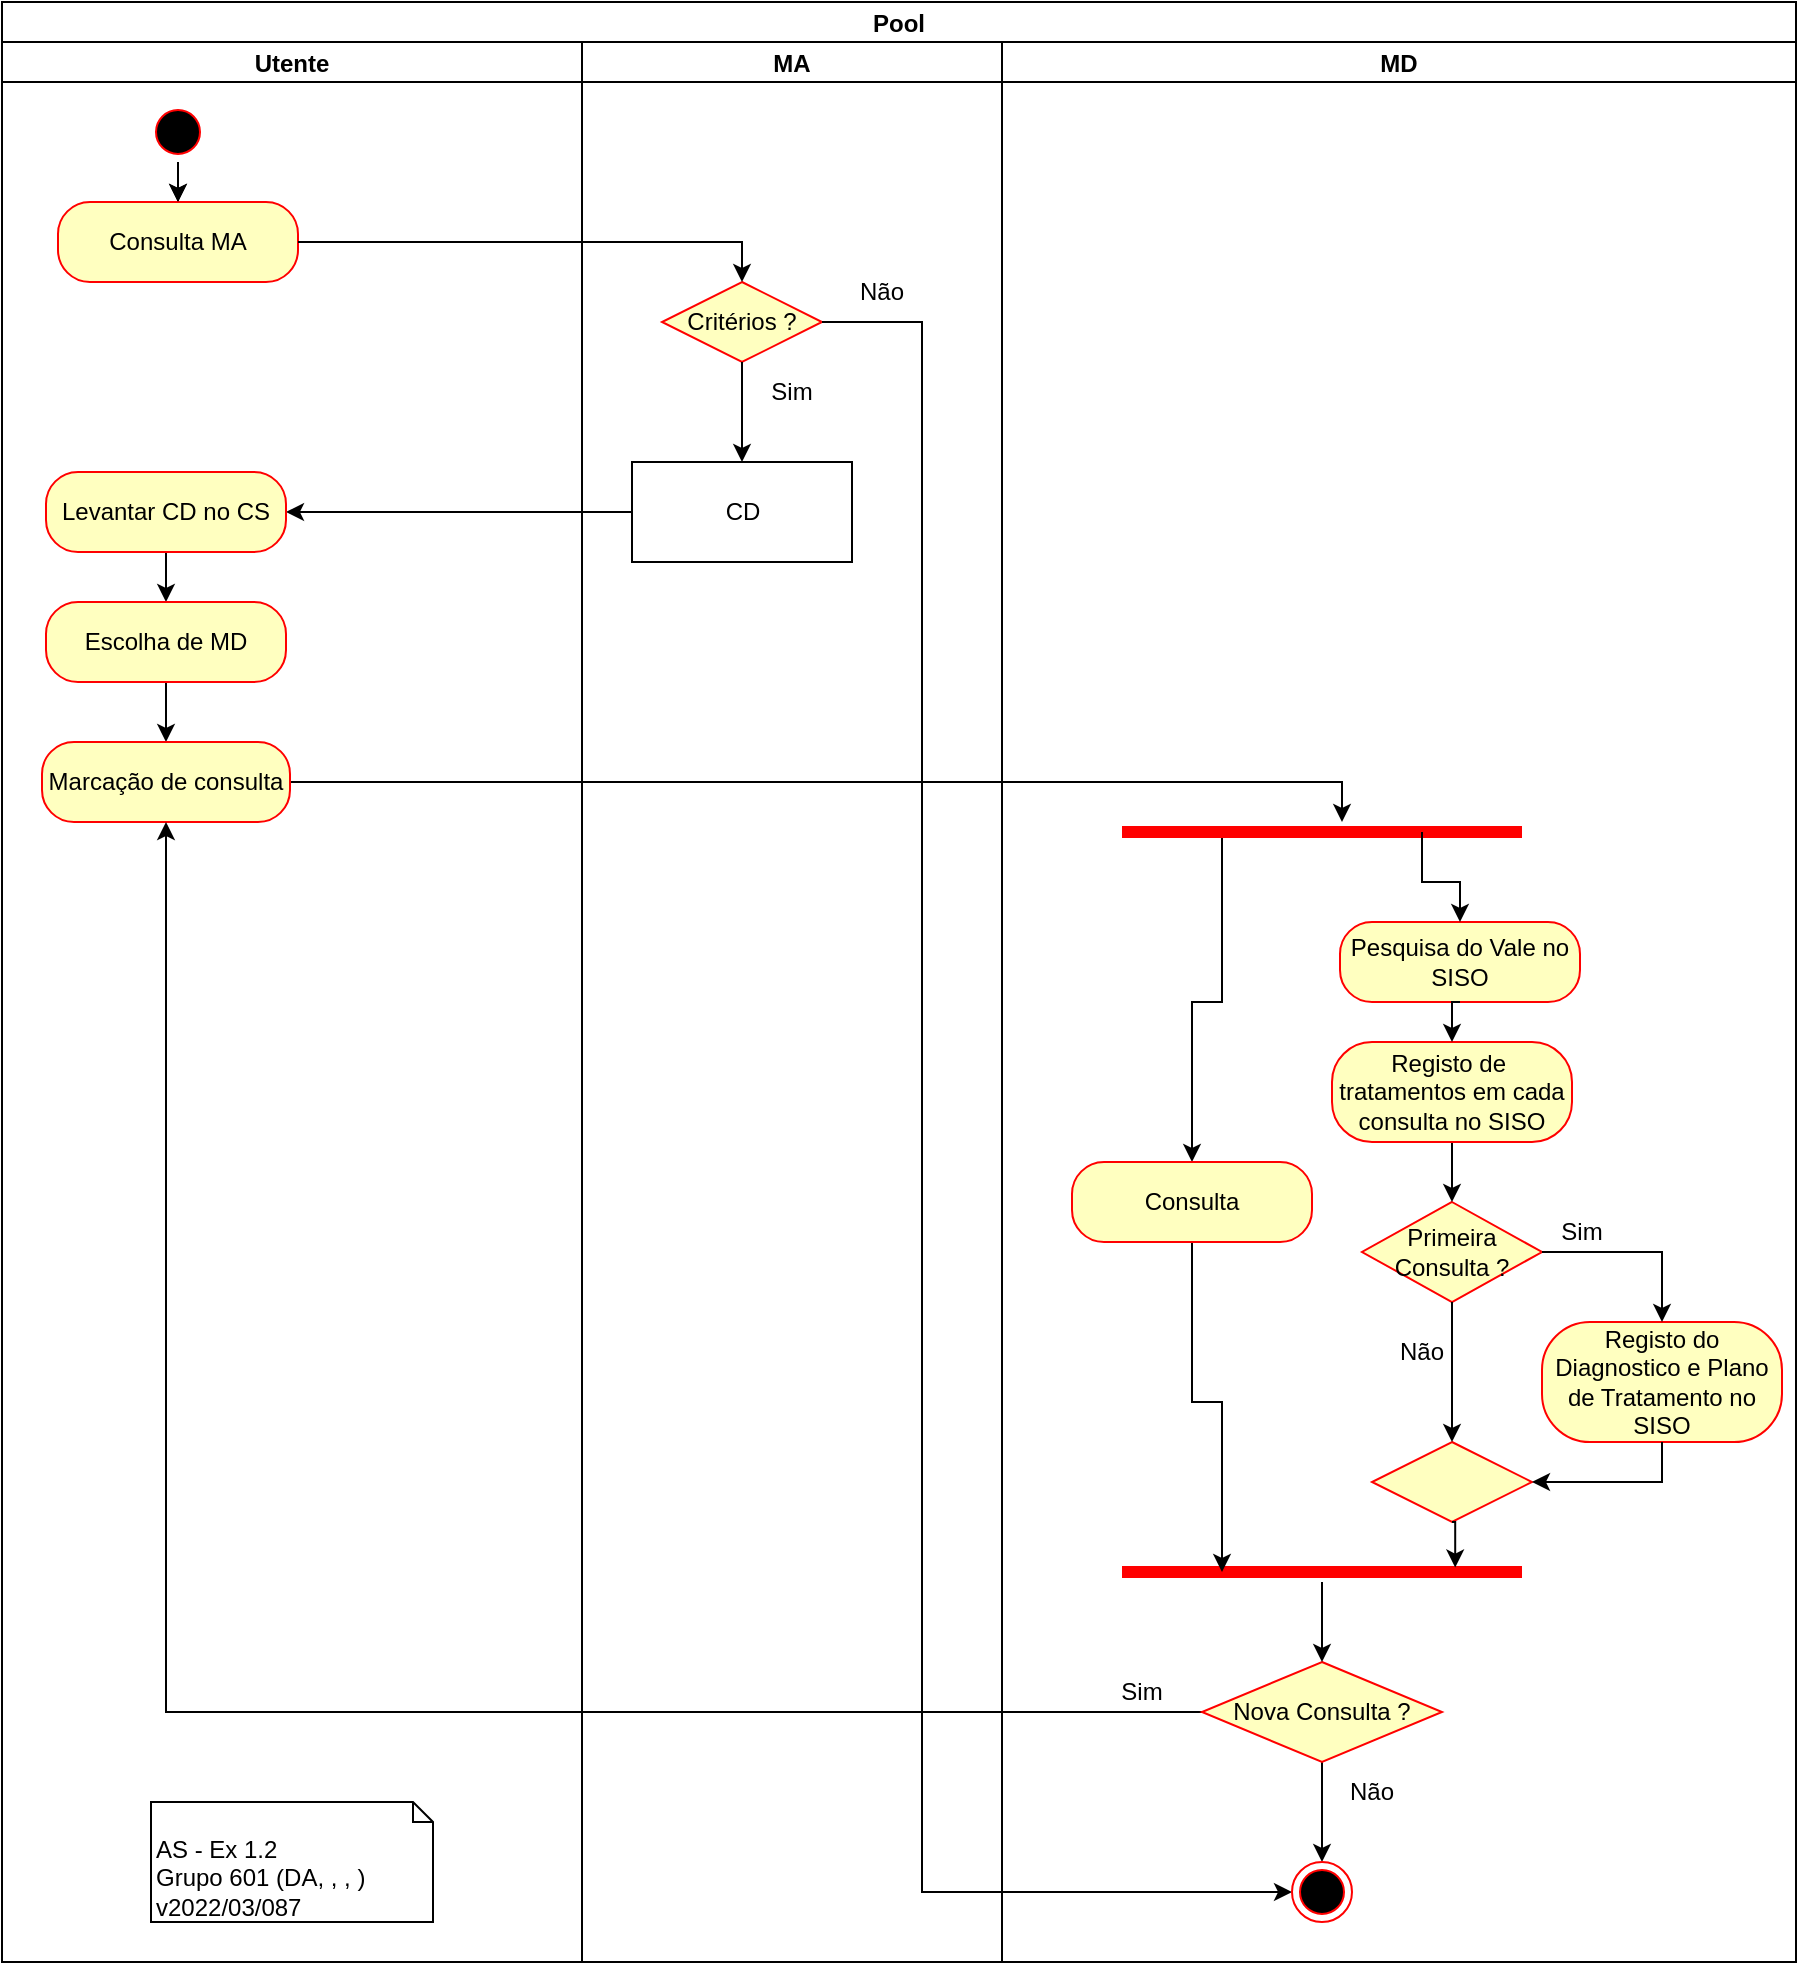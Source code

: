 <mxfile version="17.1.0" type="github" pages="4">
  <diagram id="enNiBLfIJg5sqgtFrb1T" name="ex1_2">
    <mxGraphModel dx="1422" dy="694" grid="1" gridSize="10" guides="1" tooltips="1" connect="1" arrows="1" fold="1" page="1" pageScale="1" pageWidth="827" pageHeight="1169" math="0" shadow="0">
      <root>
        <mxCell id="0" />
        <mxCell id="1" parent="0" />
        <mxCell id="flkErL7YkCr-jG7O8vwP-11" value="" style="edgeStyle=orthogonalEdgeStyle;rounded=0;orthogonalLoop=1;jettySize=auto;html=1;" parent="1" source="flkErL7YkCr-jG7O8vwP-8" target="flkErL7YkCr-jG7O8vwP-9" edge="1">
          <mxGeometry relative="1" as="geometry" />
        </mxCell>
        <mxCell id="flkErL7YkCr-jG7O8vwP-40" style="edgeStyle=orthogonalEdgeStyle;rounded=0;orthogonalLoop=1;jettySize=auto;html=1;exitX=0.5;exitY=1;exitDx=0;exitDy=0;entryX=0.5;entryY=0;entryDx=0;entryDy=0;" parent="1" source="flkErL7YkCr-jG7O8vwP-9" target="flkErL7YkCr-jG7O8vwP-12" edge="1">
          <mxGeometry relative="1" as="geometry" />
        </mxCell>
        <mxCell id="flkErL7YkCr-jG7O8vwP-9" value="Levantar CD no CS" style="rounded=1;whiteSpace=wrap;html=1;arcSize=40;fontColor=#000000;fillColor=#ffffc0;strokeColor=#ff0000;" parent="1" vertex="1">
          <mxGeometry x="82" y="335" width="120" height="40" as="geometry" />
        </mxCell>
        <mxCell id="flkErL7YkCr-jG7O8vwP-42" style="edgeStyle=orthogonalEdgeStyle;rounded=0;orthogonalLoop=1;jettySize=auto;html=1;exitX=0.5;exitY=1;exitDx=0;exitDy=0;entryX=0.5;entryY=0;entryDx=0;entryDy=0;" parent="1" source="flkErL7YkCr-jG7O8vwP-12" target="flkErL7YkCr-jG7O8vwP-14" edge="1">
          <mxGeometry relative="1" as="geometry" />
        </mxCell>
        <mxCell id="flkErL7YkCr-jG7O8vwP-12" value="Escolha de MD" style="rounded=1;whiteSpace=wrap;html=1;arcSize=40;fontColor=#000000;fillColor=#ffffc0;strokeColor=#ff0000;" parent="1" vertex="1">
          <mxGeometry x="82" y="400" width="120" height="40" as="geometry" />
        </mxCell>
        <mxCell id="flkErL7YkCr-jG7O8vwP-45" style="edgeStyle=orthogonalEdgeStyle;rounded=0;orthogonalLoop=1;jettySize=auto;html=1;exitX=1;exitY=0.5;exitDx=0;exitDy=0;" parent="1" source="flkErL7YkCr-jG7O8vwP-14" target="flkErL7YkCr-jG7O8vwP-16" edge="1">
          <mxGeometry relative="1" as="geometry">
            <mxPoint x="730" y="490" as="targetPoint" />
            <Array as="points">
              <mxPoint x="730" y="490" />
            </Array>
          </mxGeometry>
        </mxCell>
        <mxCell id="flkErL7YkCr-jG7O8vwP-14" value="Marcação de consulta" style="rounded=1;whiteSpace=wrap;html=1;arcSize=40;fontColor=#000000;fillColor=#ffffc0;strokeColor=#ff0000;" parent="1" vertex="1">
          <mxGeometry x="80" y="470" width="124" height="40" as="geometry" />
        </mxCell>
        <mxCell id="flkErL7YkCr-jG7O8vwP-69" style="edgeStyle=orthogonalEdgeStyle;rounded=0;orthogonalLoop=1;jettySize=auto;html=1;exitX=0;exitY=0.5;exitDx=0;exitDy=0;entryX=0.5;entryY=1;entryDx=0;entryDy=0;" parent="1" source="flkErL7YkCr-jG7O8vwP-62" target="flkErL7YkCr-jG7O8vwP-14" edge="1">
          <mxGeometry relative="1" as="geometry" />
        </mxCell>
        <mxCell id="flkErL7YkCr-jG7O8vwP-75" value="Pool" style="swimlane;childLayout=stackLayout;resizeParent=1;resizeParentMax=0;startSize=20;" parent="1" vertex="1">
          <mxGeometry x="60" y="100" width="897" height="980" as="geometry">
            <mxRectangle x="60" y="100" width="60" height="20" as="alternateBounds" />
          </mxGeometry>
        </mxCell>
        <mxCell id="flkErL7YkCr-jG7O8vwP-76" value="Utente" style="swimlane;startSize=20;" parent="flkErL7YkCr-jG7O8vwP-75" vertex="1">
          <mxGeometry y="20" width="290" height="960" as="geometry" />
        </mxCell>
        <mxCell id="flkErL7YkCr-jG7O8vwP-90" value="" style="edgeStyle=orthogonalEdgeStyle;rounded=0;orthogonalLoop=1;jettySize=auto;html=1;" parent="flkErL7YkCr-jG7O8vwP-76" source="flkErL7YkCr-jG7O8vwP-1" target="flkErL7YkCr-jG7O8vwP-3" edge="1">
          <mxGeometry relative="1" as="geometry" />
        </mxCell>
        <mxCell id="flkErL7YkCr-jG7O8vwP-1" value="" style="ellipse;html=1;shape=startState;fillColor=#000000;strokeColor=#ff0000;" parent="flkErL7YkCr-jG7O8vwP-76" vertex="1">
          <mxGeometry x="73" y="30" width="30" height="30" as="geometry" />
        </mxCell>
        <mxCell id="flkErL7YkCr-jG7O8vwP-3" value="Consulta MA" style="rounded=1;whiteSpace=wrap;html=1;arcSize=40;fontColor=#000000;fillColor=#ffffc0;strokeColor=#ff0000;" parent="flkErL7YkCr-jG7O8vwP-76" vertex="1">
          <mxGeometry x="28" y="80" width="120" height="40" as="geometry" />
        </mxCell>
        <mxCell id="flkErL7YkCr-jG7O8vwP-87" style="edgeStyle=orthogonalEdgeStyle;rounded=0;orthogonalLoop=1;jettySize=auto;html=1;exitX=0.5;exitY=1;exitDx=0;exitDy=0;entryX=0.5;entryY=0;entryDx=0;entryDy=0;" parent="flkErL7YkCr-jG7O8vwP-76" source="flkErL7YkCr-jG7O8vwP-1" target="flkErL7YkCr-jG7O8vwP-3" edge="1">
          <mxGeometry relative="1" as="geometry" />
        </mxCell>
        <mxCell id="-aMw-O6SbJe7xXb-nS87-1" value="AS - Ex 1.2&lt;br&gt;Grupo 601 (DA, , , )&lt;br&gt;v2022/03/087" style="shape=note2;boundedLbl=1;whiteSpace=wrap;html=1;size=10;verticalAlign=top;align=left;" vertex="1" parent="flkErL7YkCr-jG7O8vwP-76">
          <mxGeometry x="74.5" y="880" width="141" height="60" as="geometry" />
        </mxCell>
        <mxCell id="flkErL7YkCr-jG7O8vwP-77" value="MA" style="swimlane;startSize=20;" parent="flkErL7YkCr-jG7O8vwP-75" vertex="1">
          <mxGeometry x="290" y="20" width="210" height="960" as="geometry" />
        </mxCell>
        <mxCell id="flkErL7YkCr-jG7O8vwP-5" value="Critérios ?" style="rhombus;whiteSpace=wrap;html=1;fillColor=#ffffc0;strokeColor=#ff0000;" parent="flkErL7YkCr-jG7O8vwP-77" vertex="1">
          <mxGeometry x="40" y="120" width="80" height="40" as="geometry" />
        </mxCell>
        <mxCell id="flkErL7YkCr-jG7O8vwP-8" value="CD" style="html=1;" parent="flkErL7YkCr-jG7O8vwP-77" vertex="1">
          <mxGeometry x="25" y="210" width="110" height="50" as="geometry" />
        </mxCell>
        <mxCell id="flkErL7YkCr-jG7O8vwP-37" value="" style="edgeStyle=orthogonalEdgeStyle;rounded=0;orthogonalLoop=1;jettySize=auto;html=1;" parent="flkErL7YkCr-jG7O8vwP-77" source="flkErL7YkCr-jG7O8vwP-5" target="flkErL7YkCr-jG7O8vwP-8" edge="1">
          <mxGeometry relative="1" as="geometry" />
        </mxCell>
        <mxCell id="flkErL7YkCr-jG7O8vwP-88" value="Sim" style="text;html=1;strokeColor=none;fillColor=none;align=center;verticalAlign=middle;whiteSpace=wrap;rounded=0;" parent="flkErL7YkCr-jG7O8vwP-77" vertex="1">
          <mxGeometry x="75" y="160" width="60" height="30" as="geometry" />
        </mxCell>
        <mxCell id="flkErL7YkCr-jG7O8vwP-94" value="Não" style="text;html=1;strokeColor=none;fillColor=none;align=center;verticalAlign=middle;whiteSpace=wrap;rounded=0;" parent="flkErL7YkCr-jG7O8vwP-77" vertex="1">
          <mxGeometry x="120" y="110" width="60" height="30" as="geometry" />
        </mxCell>
        <mxCell id="flkErL7YkCr-jG7O8vwP-39" style="edgeStyle=orthogonalEdgeStyle;rounded=0;orthogonalLoop=1;jettySize=auto;html=1;exitX=1;exitY=0.5;exitDx=0;exitDy=0;entryX=0.5;entryY=0;entryDx=0;entryDy=0;" parent="flkErL7YkCr-jG7O8vwP-75" source="flkErL7YkCr-jG7O8vwP-3" target="flkErL7YkCr-jG7O8vwP-5" edge="1">
          <mxGeometry relative="1" as="geometry" />
        </mxCell>
        <mxCell id="flkErL7YkCr-jG7O8vwP-98" style="edgeStyle=orthogonalEdgeStyle;rounded=0;orthogonalLoop=1;jettySize=auto;html=1;exitX=1;exitY=0.5;exitDx=0;exitDy=0;entryX=0;entryY=0.5;entryDx=0;entryDy=0;" parent="flkErL7YkCr-jG7O8vwP-75" source="flkErL7YkCr-jG7O8vwP-5" target="flkErL7YkCr-jG7O8vwP-71" edge="1">
          <mxGeometry relative="1" as="geometry">
            <mxPoint x="695" y="945" as="targetPoint" />
            <Array as="points">
              <mxPoint x="460" y="160" />
              <mxPoint x="460" y="945" />
            </Array>
          </mxGeometry>
        </mxCell>
        <mxCell id="flkErL7YkCr-jG7O8vwP-82" value="MD" style="swimlane;startSize=20;" parent="flkErL7YkCr-jG7O8vwP-75" vertex="1">
          <mxGeometry x="500" y="20" width="397" height="960" as="geometry" />
        </mxCell>
        <mxCell id="flkErL7YkCr-jG7O8vwP-83" style="edgeStyle=orthogonalEdgeStyle;rounded=0;orthogonalLoop=1;jettySize=auto;html=1;exitX=0.25;exitY=0.5;exitDx=0;exitDy=0;exitPerimeter=0;entryX=0.5;entryY=0;entryDx=0;entryDy=0;" parent="flkErL7YkCr-jG7O8vwP-82" source="flkErL7YkCr-jG7O8vwP-16" target="flkErL7YkCr-jG7O8vwP-19" edge="1">
          <mxGeometry relative="1" as="geometry" />
        </mxCell>
        <mxCell id="flkErL7YkCr-jG7O8vwP-16" value="" style="shape=line;html=1;strokeWidth=6;strokeColor=#ff0000;" parent="flkErL7YkCr-jG7O8vwP-82" vertex="1">
          <mxGeometry x="60" y="390" width="200" height="10" as="geometry" />
        </mxCell>
        <mxCell id="flkErL7YkCr-jG7O8vwP-21" value="Primeira Consulta ?" style="rhombus;whiteSpace=wrap;html=1;fillColor=#ffffc0;strokeColor=#ff0000;" parent="flkErL7YkCr-jG7O8vwP-82" vertex="1">
          <mxGeometry x="180" y="580" width="90" height="50" as="geometry" />
        </mxCell>
        <mxCell id="flkErL7YkCr-jG7O8vwP-24" value="Pesquisa do Vale no SISO" style="rounded=1;whiteSpace=wrap;html=1;arcSize=40;fontColor=#000000;fillColor=#ffffc0;strokeColor=#ff0000;" parent="flkErL7YkCr-jG7O8vwP-82" vertex="1">
          <mxGeometry x="169" y="440" width="120" height="40" as="geometry" />
        </mxCell>
        <mxCell id="flkErL7YkCr-jG7O8vwP-48" style="edgeStyle=orthogonalEdgeStyle;rounded=0;orthogonalLoop=1;jettySize=auto;html=1;exitX=0.75;exitY=0.5;exitDx=0;exitDy=0;exitPerimeter=0;entryX=0.5;entryY=0;entryDx=0;entryDy=0;" parent="flkErL7YkCr-jG7O8vwP-82" source="flkErL7YkCr-jG7O8vwP-16" target="flkErL7YkCr-jG7O8vwP-24" edge="1">
          <mxGeometry relative="1" as="geometry" />
        </mxCell>
        <mxCell id="flkErL7YkCr-jG7O8vwP-51" style="edgeStyle=orthogonalEdgeStyle;rounded=0;orthogonalLoop=1;jettySize=auto;html=1;exitX=0.5;exitY=1;exitDx=0;exitDy=0;entryX=0.5;entryY=0;entryDx=0;entryDy=0;" parent="flkErL7YkCr-jG7O8vwP-82" source="flkErL7YkCr-jG7O8vwP-28" target="flkErL7YkCr-jG7O8vwP-21" edge="1">
          <mxGeometry relative="1" as="geometry" />
        </mxCell>
        <mxCell id="flkErL7YkCr-jG7O8vwP-28" value="Registo de&amp;nbsp; tratamentos em cada consulta no SISO" style="rounded=1;whiteSpace=wrap;html=1;arcSize=40;fontColor=#000000;fillColor=#ffffc0;strokeColor=#ff0000;" parent="flkErL7YkCr-jG7O8vwP-82" vertex="1">
          <mxGeometry x="165" y="500" width="120" height="50" as="geometry" />
        </mxCell>
        <mxCell id="flkErL7YkCr-jG7O8vwP-49" style="edgeStyle=orthogonalEdgeStyle;rounded=0;orthogonalLoop=1;jettySize=auto;html=1;exitX=0.5;exitY=1;exitDx=0;exitDy=0;entryX=0.5;entryY=0;entryDx=0;entryDy=0;" parent="flkErL7YkCr-jG7O8vwP-82" source="flkErL7YkCr-jG7O8vwP-24" target="flkErL7YkCr-jG7O8vwP-28" edge="1">
          <mxGeometry relative="1" as="geometry" />
        </mxCell>
        <mxCell id="flkErL7YkCr-jG7O8vwP-30" value="Registo do Diagnostico e Plano de Tratamento no SISO" style="rounded=1;whiteSpace=wrap;html=1;arcSize=40;fontColor=#000000;fillColor=#ffffc0;strokeColor=#ff0000;" parent="flkErL7YkCr-jG7O8vwP-82" vertex="1">
          <mxGeometry x="270" y="640" width="120" height="60" as="geometry" />
        </mxCell>
        <mxCell id="flkErL7YkCr-jG7O8vwP-55" style="edgeStyle=orthogonalEdgeStyle;rounded=0;orthogonalLoop=1;jettySize=auto;html=1;exitX=1;exitY=0.5;exitDx=0;exitDy=0;entryX=0.5;entryY=0;entryDx=0;entryDy=0;" parent="flkErL7YkCr-jG7O8vwP-82" source="flkErL7YkCr-jG7O8vwP-21" target="flkErL7YkCr-jG7O8vwP-30" edge="1">
          <mxGeometry relative="1" as="geometry" />
        </mxCell>
        <mxCell id="flkErL7YkCr-jG7O8vwP-32" value="" style="rhombus;whiteSpace=wrap;html=1;fillColor=#ffffc0;strokeColor=#ff0000;" parent="flkErL7YkCr-jG7O8vwP-82" vertex="1">
          <mxGeometry x="185" y="700" width="80" height="40" as="geometry" />
        </mxCell>
        <object label="" Não="" id="flkErL7YkCr-jG7O8vwP-52">
          <mxCell style="edgeStyle=orthogonalEdgeStyle;rounded=0;orthogonalLoop=1;jettySize=auto;exitX=0.5;exitY=1;exitDx=0;exitDy=0;entryX=0.5;entryY=0;entryDx=0;entryDy=0;html=1;" parent="flkErL7YkCr-jG7O8vwP-82" source="flkErL7YkCr-jG7O8vwP-21" target="flkErL7YkCr-jG7O8vwP-32" edge="1">
            <mxGeometry relative="1" as="geometry" />
          </mxCell>
        </object>
        <mxCell id="flkErL7YkCr-jG7O8vwP-57" style="edgeStyle=orthogonalEdgeStyle;rounded=0;orthogonalLoop=1;jettySize=auto;html=1;exitX=0.5;exitY=1;exitDx=0;exitDy=0;entryX=1;entryY=0.5;entryDx=0;entryDy=0;" parent="flkErL7YkCr-jG7O8vwP-82" source="flkErL7YkCr-jG7O8vwP-30" target="flkErL7YkCr-jG7O8vwP-32" edge="1">
          <mxGeometry relative="1" as="geometry" />
        </mxCell>
        <mxCell id="flkErL7YkCr-jG7O8vwP-53" value="Não" style="text;html=1;strokeColor=none;fillColor=none;align=center;verticalAlign=middle;whiteSpace=wrap;rounded=0;" parent="flkErL7YkCr-jG7O8vwP-82" vertex="1">
          <mxGeometry x="180" y="640" width="60" height="30" as="geometry" />
        </mxCell>
        <mxCell id="flkErL7YkCr-jG7O8vwP-56" value="Sim" style="text;html=1;strokeColor=none;fillColor=none;align=center;verticalAlign=middle;whiteSpace=wrap;rounded=0;" parent="flkErL7YkCr-jG7O8vwP-82" vertex="1">
          <mxGeometry x="260" y="580" width="60" height="30" as="geometry" />
        </mxCell>
        <mxCell id="flkErL7YkCr-jG7O8vwP-58" value="" style="shape=line;html=1;strokeWidth=6;strokeColor=#ff0000;" parent="flkErL7YkCr-jG7O8vwP-82" vertex="1">
          <mxGeometry x="60" y="760" width="200" height="10" as="geometry" />
        </mxCell>
        <mxCell id="flkErL7YkCr-jG7O8vwP-60" style="edgeStyle=orthogonalEdgeStyle;rounded=0;orthogonalLoop=1;jettySize=auto;html=1;exitX=0.5;exitY=1;exitDx=0;exitDy=0;entryX=0.833;entryY=0.276;entryDx=0;entryDy=0;entryPerimeter=0;" parent="flkErL7YkCr-jG7O8vwP-82" source="flkErL7YkCr-jG7O8vwP-32" target="flkErL7YkCr-jG7O8vwP-58" edge="1">
          <mxGeometry relative="1" as="geometry" />
        </mxCell>
        <mxCell id="flkErL7YkCr-jG7O8vwP-102" style="edgeStyle=orthogonalEdgeStyle;rounded=0;orthogonalLoop=1;jettySize=auto;html=1;exitX=0.5;exitY=1;exitDx=0;exitDy=0;entryX=0.5;entryY=0;entryDx=0;entryDy=0;" parent="flkErL7YkCr-jG7O8vwP-82" source="flkErL7YkCr-jG7O8vwP-62" target="flkErL7YkCr-jG7O8vwP-71" edge="1">
          <mxGeometry relative="1" as="geometry">
            <mxPoint x="160" y="910" as="targetPoint" />
          </mxGeometry>
        </mxCell>
        <mxCell id="flkErL7YkCr-jG7O8vwP-62" value="Nova Consulta ?" style="rhombus;whiteSpace=wrap;html=1;fillColor=#ffffc0;strokeColor=#ff0000;" parent="flkErL7YkCr-jG7O8vwP-82" vertex="1">
          <mxGeometry x="100" y="810" width="120" height="50" as="geometry" />
        </mxCell>
        <mxCell id="flkErL7YkCr-jG7O8vwP-66" value="" style="edgeStyle=orthogonalEdgeStyle;rounded=0;orthogonalLoop=1;jettySize=auto;html=1;" parent="flkErL7YkCr-jG7O8vwP-82" source="flkErL7YkCr-jG7O8vwP-58" target="flkErL7YkCr-jG7O8vwP-62" edge="1">
          <mxGeometry relative="1" as="geometry" />
        </mxCell>
        <mxCell id="flkErL7YkCr-jG7O8vwP-71" value="" style="ellipse;html=1;shape=endState;fillColor=#000000;strokeColor=#ff0000;" parent="flkErL7YkCr-jG7O8vwP-82" vertex="1">
          <mxGeometry x="145" y="910" width="30" height="30" as="geometry" />
        </mxCell>
        <mxCell id="flkErL7YkCr-jG7O8vwP-73" value="Não" style="text;html=1;strokeColor=none;fillColor=none;align=center;verticalAlign=middle;whiteSpace=wrap;rounded=0;" parent="flkErL7YkCr-jG7O8vwP-82" vertex="1">
          <mxGeometry x="155" y="860" width="60" height="30" as="geometry" />
        </mxCell>
        <mxCell id="flkErL7YkCr-jG7O8vwP-84" style="edgeStyle=orthogonalEdgeStyle;rounded=0;orthogonalLoop=1;jettySize=auto;html=1;exitX=0.5;exitY=1;exitDx=0;exitDy=0;entryX=0.25;entryY=0.5;entryDx=0;entryDy=0;entryPerimeter=0;" parent="flkErL7YkCr-jG7O8vwP-82" source="flkErL7YkCr-jG7O8vwP-19" target="flkErL7YkCr-jG7O8vwP-58" edge="1">
          <mxGeometry relative="1" as="geometry" />
        </mxCell>
        <mxCell id="flkErL7YkCr-jG7O8vwP-19" value="Consulta" style="rounded=1;whiteSpace=wrap;html=1;arcSize=40;fontColor=#000000;fillColor=#ffffc0;strokeColor=#ff0000;" parent="flkErL7YkCr-jG7O8vwP-82" vertex="1">
          <mxGeometry x="35" y="560" width="120" height="40" as="geometry" />
        </mxCell>
        <mxCell id="flkErL7YkCr-jG7O8vwP-70" value="Sim" style="text;html=1;strokeColor=none;fillColor=none;align=center;verticalAlign=middle;whiteSpace=wrap;rounded=0;" parent="flkErL7YkCr-jG7O8vwP-82" vertex="1">
          <mxGeometry x="40" y="810" width="60" height="30" as="geometry" />
        </mxCell>
      </root>
    </mxGraphModel>
  </diagram>
  <diagram id="drQ3skYYBl7UN4bwTTej" name="ex1_3">
    <mxGraphModel dx="1422" dy="694" grid="1" gridSize="10" guides="1" tooltips="1" connect="1" arrows="1" fold="1" page="1" pageScale="1" pageWidth="827" pageHeight="1169" math="0" shadow="0">
      <root>
        <mxCell id="GmzvWgwPOf0xR4j0EBqi-0" />
        <mxCell id="GmzvWgwPOf0xR4j0EBqi-1" parent="GmzvWgwPOf0xR4j0EBqi-0" />
        <mxCell id="NbL5csSl9PgMOPHOTbrk-0" value="Pool" style="swimlane;childLayout=stackLayout;resizeParent=1;resizeParentMax=0;startSize=20;strokeColor=#FF0000;fillColor=#FFF2CC;align=center;verticalAlign=middle;" parent="GmzvWgwPOf0xR4j0EBqi-1" vertex="1">
          <mxGeometry x="60" y="30" width="810" height="930" as="geometry" />
        </mxCell>
        <mxCell id="NbL5csSl9PgMOPHOTbrk-1" value="Médico" style="swimlane;startSize=20;strokeColor=#FF0000;fillColor=#FFF2CC;" parent="NbL5csSl9PgMOPHOTbrk-0" vertex="1">
          <mxGeometry y="20" width="220" height="910" as="geometry" />
        </mxCell>
        <mxCell id="NbL5csSl9PgMOPHOTbrk-7" value="" style="edgeStyle=orthogonalEdgeStyle;rounded=0;orthogonalLoop=1;jettySize=auto;html=1;exitX=0.5;exitY=1;exitDx=0;exitDy=0;" parent="NbL5csSl9PgMOPHOTbrk-1" source="NbL5csSl9PgMOPHOTbrk-5" target="NbL5csSl9PgMOPHOTbrk-6" edge="1">
          <mxGeometry relative="1" as="geometry">
            <mxPoint x="79.25" y="70" as="sourcePoint" />
          </mxGeometry>
        </mxCell>
        <mxCell id="NbL5csSl9PgMOPHOTbrk-5" value="" style="ellipse;fillColor=#000000;strokeColor=none;" parent="NbL5csSl9PgMOPHOTbrk-1" vertex="1">
          <mxGeometry x="64.25" y="30" width="30" height="30" as="geometry" />
        </mxCell>
        <mxCell id="NbL5csSl9PgMOPHOTbrk-10" value="" style="edgeStyle=orthogonalEdgeStyle;rounded=0;orthogonalLoop=1;jettySize=auto;html=1;" parent="NbL5csSl9PgMOPHOTbrk-1" source="NbL5csSl9PgMOPHOTbrk-6" target="NbL5csSl9PgMOPHOTbrk-9" edge="1">
          <mxGeometry relative="1" as="geometry" />
        </mxCell>
        <mxCell id="NbL5csSl9PgMOPHOTbrk-6" value="Preenchimento de&lt;br&gt;formulário" style="html=1;align=center;verticalAlign=middle;rounded=1;absoluteArcSize=1;arcSize=10;dashed=0;strokeColor=#FF0000;fillColor=#FFF2CC;" parent="NbL5csSl9PgMOPHOTbrk-1" vertex="1">
          <mxGeometry x="21.75" y="90" width="115" height="40" as="geometry" />
        </mxCell>
        <mxCell id="NbL5csSl9PgMOPHOTbrk-9" value="Dados do Médico" style="html=1;strokeColor=#FF0000;fillColor=#FFF2CC;verticalAlign=middle;" parent="NbL5csSl9PgMOPHOTbrk-1" vertex="1">
          <mxGeometry x="21.75" y="160" width="115" height="40" as="geometry" />
        </mxCell>
        <mxCell id="NbL5csSl9PgMOPHOTbrk-37" value="Entrada no sistema" style="html=1;align=center;verticalAlign=middle;rounded=1;absoluteArcSize=1;arcSize=10;dashed=0;fontSize=12;strokeColor=#FF0000;fillColor=#FFF2CC;" parent="NbL5csSl9PgMOPHOTbrk-1" vertex="1">
          <mxGeometry x="22.25" y="220" width="117" height="40" as="geometry" />
        </mxCell>
        <mxCell id="_6ze0SiyMvSnPd6XlcF5-1" value="" style="edgeStyle=orthogonalEdgeStyle;rounded=0;orthogonalLoop=1;jettySize=auto;html=1;fontSize=12;" parent="NbL5csSl9PgMOPHOTbrk-1" source="NbL5csSl9PgMOPHOTbrk-39" target="_6ze0SiyMvSnPd6XlcF5-0" edge="1">
          <mxGeometry relative="1" as="geometry" />
        </mxCell>
        <mxCell id="NbL5csSl9PgMOPHOTbrk-39" value="Pedido de adesão&lt;br&gt;de clínica" style="html=1;align=center;verticalAlign=middle;rounded=1;absoluteArcSize=1;arcSize=10;dashed=0;fontSize=12;strokeColor=#FF0000;fillColor=#FFF2CC;" parent="NbL5csSl9PgMOPHOTbrk-1" vertex="1">
          <mxGeometry x="22.25" y="290" width="117" height="40" as="geometry" />
        </mxCell>
        <mxCell id="NbL5csSl9PgMOPHOTbrk-40" value="" style="edgeStyle=orthogonalEdgeStyle;rounded=0;orthogonalLoop=1;jettySize=auto;html=1;fontSize=12;" parent="NbL5csSl9PgMOPHOTbrk-1" source="NbL5csSl9PgMOPHOTbrk-37" target="NbL5csSl9PgMOPHOTbrk-39" edge="1">
          <mxGeometry relative="1" as="geometry" />
        </mxCell>
        <mxCell id="_6ze0SiyMvSnPd6XlcF5-0" value="Habilitações da&lt;br&gt;Clínica" style="html=1;fontSize=12;strokeColor=#FF0000;fillColor=#FFF2CC;" parent="NbL5csSl9PgMOPHOTbrk-1" vertex="1">
          <mxGeometry x="25.75" y="360" width="110" height="40" as="geometry" />
        </mxCell>
        <mxCell id="_6ze0SiyMvSnPd6XlcF5-35" value="" style="edgeStyle=orthogonalEdgeStyle;rounded=0;orthogonalLoop=1;jettySize=auto;html=1;fontSize=12;" parent="NbL5csSl9PgMOPHOTbrk-1" source="_6ze0SiyMvSnPd6XlcF5-30" target="_6ze0SiyMvSnPd6XlcF5-33" edge="1">
          <mxGeometry relative="1" as="geometry" />
        </mxCell>
        <mxCell id="_6ze0SiyMvSnPd6XlcF5-30" value="Confirmação" style="html=1;shape=mxgraph.infographic.ribbonSimple;notch1=12;notch2=0;align=center;verticalAlign=middle;fontSize=14;fontStyle=0;flipH=1;fillColor=#FFFFFF;strokeColor=#FF0000;" parent="NbL5csSl9PgMOPHOTbrk-1" vertex="1">
          <mxGeometry x="23.25" y="430" width="115" height="40" as="geometry" />
        </mxCell>
        <mxCell id="_6ze0SiyMvSnPd6XlcF5-39" value="" style="edgeStyle=orthogonalEdgeStyle;rounded=0;orthogonalLoop=1;jettySize=auto;html=1;fontSize=12;" parent="NbL5csSl9PgMOPHOTbrk-1" source="_6ze0SiyMvSnPd6XlcF5-33" target="_6ze0SiyMvSnPd6XlcF5-36" edge="1">
          <mxGeometry relative="1" as="geometry" />
        </mxCell>
        <mxCell id="_6ze0SiyMvSnPd6XlcF5-33" value="Aceitar condições&lt;br&gt;de acesso + imprimir DC" style="html=1;align=center;verticalAlign=top;rounded=1;absoluteArcSize=1;arcSize=10;dashed=0;fontSize=12;strokeColor=#FF0000;fillColor=#FFF2CC;" parent="NbL5csSl9PgMOPHOTbrk-1" vertex="1">
          <mxGeometry x="10" y="505" width="141.5" height="40" as="geometry" />
        </mxCell>
        <mxCell id="_6ze0SiyMvSnPd6XlcF5-44" value="" style="edgeStyle=orthogonalEdgeStyle;rounded=0;orthogonalLoop=1;jettySize=auto;html=1;fontSize=12;" parent="NbL5csSl9PgMOPHOTbrk-1" source="_6ze0SiyMvSnPd6XlcF5-36" target="_6ze0SiyMvSnPd6XlcF5-43" edge="1">
          <mxGeometry relative="1" as="geometry" />
        </mxCell>
        <mxCell id="_6ze0SiyMvSnPd6XlcF5-36" value="Assinatura da DC" style="html=1;align=center;verticalAlign=middle;rounded=1;absoluteArcSize=1;arcSize=10;dashed=0;fontSize=12;strokeColor=#FF0000;fillColor=#FFF2CC;" parent="NbL5csSl9PgMOPHOTbrk-1" vertex="1">
          <mxGeometry x="26.5" y="570" width="108.5" height="40" as="geometry" />
        </mxCell>
        <mxCell id="_6ze0SiyMvSnPd6XlcF5-42" value="" style="edgeStyle=orthogonalEdgeStyle;rounded=0;orthogonalLoop=1;jettySize=auto;html=1;fontSize=12;exitX=0.5;exitY=0.5;exitDx=0;exitDy=0;exitPerimeter=0;" parent="NbL5csSl9PgMOPHOTbrk-1" source="_6ze0SiyMvSnPd6XlcF5-40" target="_6ze0SiyMvSnPd6XlcF5-36" edge="1">
          <mxGeometry relative="1" as="geometry">
            <mxPoint x="170" y="590" as="sourcePoint" />
          </mxGeometry>
        </mxCell>
        <mxCell id="_6ze0SiyMvSnPd6XlcF5-40" value="Diretor&lt;br&gt;Clínica" style="shape=umlActor;verticalLabelPosition=bottom;verticalAlign=top;html=1;fontSize=12;strokeColor=#FF0000;fillColor=#FFF2CC;" parent="NbL5csSl9PgMOPHOTbrk-1" vertex="1">
          <mxGeometry x="180" y="560" width="30" height="60" as="geometry" />
        </mxCell>
        <mxCell id="_6ze0SiyMvSnPd6XlcF5-43" value="Declaração&lt;br&gt;assinada" style="html=1;fontSize=12;strokeColor=#FF0000;fillColor=#FFF2CC;" parent="NbL5csSl9PgMOPHOTbrk-1" vertex="1">
          <mxGeometry x="24.25" y="660" width="110" height="40" as="geometry" />
        </mxCell>
        <mxCell id="f50e_enerKAIIumE485m-0" value="AS - Ex 1.3-a&lt;br&gt;Grupo 601 (DA, , , )&lt;br&gt;v2022/03/087" style="shape=note2;boundedLbl=1;whiteSpace=wrap;html=1;size=10;verticalAlign=top;align=left;" vertex="1" parent="NbL5csSl9PgMOPHOTbrk-1">
          <mxGeometry x="39.5" y="830" width="141" height="60" as="geometry" />
        </mxCell>
        <mxCell id="NbL5csSl9PgMOPHOTbrk-2" value="ARS" style="swimlane;startSize=20;strokeColor=#FF0000;fillColor=#FFF2CC;verticalAlign=middle;" parent="NbL5csSl9PgMOPHOTbrk-0" vertex="1">
          <mxGeometry x="220" y="20" width="220" height="910" as="geometry" />
        </mxCell>
        <mxCell id="NbL5csSl9PgMOPHOTbrk-11" value="Envio de dados para OMS" style="rounded=1;whiteSpace=wrap;html=1;fillColor=#FFF2CC;strokeColor=#FF0000;verticalAlign=middle;" parent="NbL5csSl9PgMOPHOTbrk-2" vertex="1">
          <mxGeometry x="50" y="30" width="120" height="40" as="geometry" />
        </mxCell>
        <mxCell id="_6ze0SiyMvSnPd6XlcF5-6" value="Pedido da informação&lt;br&gt;constante no regulador" style="html=1;align=center;verticalAlign=top;rounded=1;absoluteArcSize=1;arcSize=10;dashed=0;fontSize=12;strokeColor=#FF0000;fillColor=#FFF2CC;" parent="NbL5csSl9PgMOPHOTbrk-2" vertex="1">
          <mxGeometry x="40" y="250" width="140" height="40" as="geometry" />
        </mxCell>
        <mxCell id="_6ze0SiyMvSnPd6XlcF5-22" value="" style="edgeStyle=orthogonalEdgeStyle;rounded=0;orthogonalLoop=1;jettySize=auto;html=1;fontSize=12;" parent="NbL5csSl9PgMOPHOTbrk-2" source="_6ze0SiyMvSnPd6XlcF5-19" target="_6ze0SiyMvSnPd6XlcF5-21" edge="1">
          <mxGeometry relative="1" as="geometry" />
        </mxCell>
        <mxCell id="_6ze0SiyMvSnPd6XlcF5-19" value="Verificação dos dados" style="whiteSpace=wrap;html=1;verticalAlign=middle;fillColor=#FFF2CC;strokeColor=#FF0000;rounded=1;arcSize=10;dashed=0;" parent="NbL5csSl9PgMOPHOTbrk-2" vertex="1">
          <mxGeometry x="40" y="310" width="140" height="40" as="geometry" />
        </mxCell>
        <mxCell id="_6ze0SiyMvSnPd6XlcF5-29" style="edgeStyle=orthogonalEdgeStyle;rounded=0;orthogonalLoop=1;jettySize=auto;html=1;exitX=0.5;exitY=1;exitDx=0;exitDy=0;entryX=0;entryY=0;entryDx=40;entryDy=0;entryPerimeter=0;fontSize=12;" parent="NbL5csSl9PgMOPHOTbrk-2" source="_6ze0SiyMvSnPd6XlcF5-21" target="_6ze0SiyMvSnPd6XlcF5-25" edge="1">
          <mxGeometry relative="1" as="geometry" />
        </mxCell>
        <mxCell id="_6ze0SiyMvSnPd6XlcF5-53" style="edgeStyle=orthogonalEdgeStyle;rounded=0;orthogonalLoop=1;jettySize=auto;html=1;exitX=1;exitY=0.5;exitDx=0;exitDy=0;entryX=1;entryY=0;entryDx=0;entryDy=0;fontSize=12;" parent="NbL5csSl9PgMOPHOTbrk-2" source="_6ze0SiyMvSnPd6XlcF5-21" target="_6ze0SiyMvSnPd6XlcF5-51" edge="1">
          <mxGeometry relative="1" as="geometry">
            <Array as="points">
              <mxPoint x="200" y="395" />
              <mxPoint x="200" y="874" />
            </Array>
          </mxGeometry>
        </mxCell>
        <mxCell id="_6ze0SiyMvSnPd6XlcF5-21" value="Válidos ?" style="rhombus;strokeColor=#FF0000;fillColor=#FFF2CC;verticalAlign=middle;" parent="NbL5csSl9PgMOPHOTbrk-2" vertex="1">
          <mxGeometry x="72.5" y="380" width="75" height="30" as="geometry" />
        </mxCell>
        <mxCell id="_6ze0SiyMvSnPd6XlcF5-25" value="Aprovado" style="html=1;shape=mxgraph.infographic.ribbonSimple;notch1=0;notch2=20;align=center;verticalAlign=middle;fontSize=14;fontStyle=0;fillColor=#FFFFFF;strokeColor=#FF0000;" parent="NbL5csSl9PgMOPHOTbrk-2" vertex="1">
          <mxGeometry x="70" y="450" width="80" height="40" as="geometry" />
        </mxCell>
        <mxCell id="_6ze0SiyMvSnPd6XlcF5-27" value="Sim" style="text;html=1;strokeColor=none;fillColor=none;align=center;verticalAlign=middle;whiteSpace=wrap;rounded=0;fontSize=12;" parent="NbL5csSl9PgMOPHOTbrk-2" vertex="1">
          <mxGeometry x="50" y="410" width="60" height="30" as="geometry" />
        </mxCell>
        <mxCell id="_6ze0SiyMvSnPd6XlcF5-45" value="Validação da Clínica" style="html=1;align=center;verticalAlign=middle;rounded=1;absoluteArcSize=1;arcSize=10;dashed=0;fontSize=12;strokeColor=#FF0000;fillColor=#FFF2CC;" parent="NbL5csSl9PgMOPHOTbrk-2" vertex="1">
          <mxGeometry x="40" y="660" width="140" height="40" as="geometry" />
        </mxCell>
        <mxCell id="_6ze0SiyMvSnPd6XlcF5-57" style="edgeStyle=orthogonalEdgeStyle;rounded=0;orthogonalLoop=1;jettySize=auto;html=1;exitX=0;exitY=0.5;exitDx=0;exitDy=0;entryX=0;entryY=0.5;entryDx=0;entryDy=0;fontSize=12;" parent="NbL5csSl9PgMOPHOTbrk-2" source="_6ze0SiyMvSnPd6XlcF5-47" target="_6ze0SiyMvSnPd6XlcF5-51" edge="1">
          <mxGeometry relative="1" as="geometry">
            <Array as="points">
              <mxPoint x="30" y="745" />
              <mxPoint x="30" y="885" />
            </Array>
          </mxGeometry>
        </mxCell>
        <mxCell id="_6ze0SiyMvSnPd6XlcF5-47" value="Válidos ?" style="rhombus;whiteSpace=wrap;html=1;fillColor=#FFF2CC;strokeColor=#FF0000;rounded=1;arcSize=0;dashed=0;verticalAlign=middle;" parent="NbL5csSl9PgMOPHOTbrk-2" vertex="1">
          <mxGeometry x="70" y="730" width="80" height="30" as="geometry" />
        </mxCell>
        <mxCell id="_6ze0SiyMvSnPd6XlcF5-48" value="" style="edgeStyle=orthogonalEdgeStyle;rounded=0;orthogonalLoop=1;jettySize=auto;html=1;fontSize=12;" parent="NbL5csSl9PgMOPHOTbrk-2" source="_6ze0SiyMvSnPd6XlcF5-45" target="_6ze0SiyMvSnPd6XlcF5-47" edge="1">
          <mxGeometry relative="1" as="geometry" />
        </mxCell>
        <mxCell id="_6ze0SiyMvSnPd6XlcF5-52" value="" style="edgeStyle=orthogonalEdgeStyle;rounded=0;orthogonalLoop=1;jettySize=auto;html=1;fontSize=12;" parent="NbL5csSl9PgMOPHOTbrk-2" source="_6ze0SiyMvSnPd6XlcF5-49" target="_6ze0SiyMvSnPd6XlcF5-51" edge="1">
          <mxGeometry relative="1" as="geometry" />
        </mxCell>
        <mxCell id="_6ze0SiyMvSnPd6XlcF5-49" value="Clínica adicionada&lt;br&gt;à listagem pública" style="whiteSpace=wrap;html=1;fillColor=#FFF2CC;strokeColor=#FF0000;rounded=1;arcSize=19;dashed=0;" parent="NbL5csSl9PgMOPHOTbrk-2" vertex="1">
          <mxGeometry x="50" y="800" width="120" height="45" as="geometry" />
        </mxCell>
        <mxCell id="_6ze0SiyMvSnPd6XlcF5-50" value="" style="edgeStyle=orthogonalEdgeStyle;rounded=0;orthogonalLoop=1;jettySize=auto;html=1;fontSize=12;" parent="NbL5csSl9PgMOPHOTbrk-2" source="_6ze0SiyMvSnPd6XlcF5-47" target="_6ze0SiyMvSnPd6XlcF5-49" edge="1">
          <mxGeometry relative="1" as="geometry" />
        </mxCell>
        <mxCell id="_6ze0SiyMvSnPd6XlcF5-51" value="" style="ellipse;html=1;shape=endState;fillColor=#000000;strokeColor=#000000;fontSize=12;" parent="NbL5csSl9PgMOPHOTbrk-2" vertex="1">
          <mxGeometry x="95" y="870" width="30" height="30" as="geometry" />
        </mxCell>
        <mxCell id="_6ze0SiyMvSnPd6XlcF5-56" value="Não" style="text;html=1;strokeColor=none;fillColor=none;align=center;verticalAlign=middle;whiteSpace=wrap;rounded=0;fontSize=12;" parent="NbL5csSl9PgMOPHOTbrk-2" vertex="1">
          <mxGeometry x="147.5" y="370" width="60" height="30" as="geometry" />
        </mxCell>
        <mxCell id="_6ze0SiyMvSnPd6XlcF5-58" value="Não" style="text;html=1;strokeColor=none;fillColor=none;align=center;verticalAlign=middle;whiteSpace=wrap;rounded=0;fontSize=12;" parent="NbL5csSl9PgMOPHOTbrk-2" vertex="1">
          <mxGeometry x="20" y="720" width="60" height="30" as="geometry" />
        </mxCell>
        <mxCell id="_6ze0SiyMvSnPd6XlcF5-59" value="Sim" style="text;html=1;strokeColor=none;fillColor=none;align=center;verticalAlign=middle;whiteSpace=wrap;rounded=0;fontSize=12;" parent="NbL5csSl9PgMOPHOTbrk-2" vertex="1">
          <mxGeometry x="95" y="760" width="60" height="30" as="geometry" />
        </mxCell>
        <mxCell id="NbL5csSl9PgMOPHOTbrk-3" value="OMD" style="swimlane;startSize=20;strokeColor=#FF0000;fillColor=#FFF2CC;" parent="NbL5csSl9PgMOPHOTbrk-0" vertex="1">
          <mxGeometry x="440" y="20" width="180" height="910" as="geometry">
            <mxRectangle x="440" y="20" width="30" height="470" as="alternateBounds" />
          </mxGeometry>
        </mxCell>
        <mxCell id="NbL5csSl9PgMOPHOTbrk-22" value="" style="edgeStyle=orthogonalEdgeStyle;rounded=0;orthogonalLoop=1;jettySize=auto;html=1;" parent="NbL5csSl9PgMOPHOTbrk-3" source="NbL5csSl9PgMOPHOTbrk-16" target="NbL5csSl9PgMOPHOTbrk-18" edge="1">
          <mxGeometry relative="1" as="geometry" />
        </mxCell>
        <mxCell id="NbL5csSl9PgMOPHOTbrk-16" value="Validação de&lt;br&gt;habilitação" style="html=1;align=center;verticalAlign=middle;rounded=1;absoluteArcSize=1;arcSize=10;dashed=0;strokeColor=#FF0000;fillColor=#FFF2CC;" parent="NbL5csSl9PgMOPHOTbrk-3" vertex="1">
          <mxGeometry x="20" y="30" width="140" height="40" as="geometry" />
        </mxCell>
        <mxCell id="NbL5csSl9PgMOPHOTbrk-36" value="" style="edgeStyle=orthogonalEdgeStyle;rounded=0;orthogonalLoop=1;jettySize=auto;html=1;fontSize=12;" parent="NbL5csSl9PgMOPHOTbrk-3" source="NbL5csSl9PgMOPHOTbrk-18" target="NbL5csSl9PgMOPHOTbrk-35" edge="1">
          <mxGeometry relative="1" as="geometry" />
        </mxCell>
        <mxCell id="NbL5csSl9PgMOPHOTbrk-18" value="Válidos ?" style="rhombus;strokeColor=#FF0000;fillColor=#FFF2CC;verticalAlign=middle;" parent="NbL5csSl9PgMOPHOTbrk-3" vertex="1">
          <mxGeometry x="52.5" y="90" width="75" height="30" as="geometry" />
        </mxCell>
        <mxCell id="NbL5csSl9PgMOPHOTbrk-35" value="Credenciais" style="html=1;fontSize=12;strokeColor=#FF0000;fillColor=#FFF2CC;verticalAlign=middle;" parent="NbL5csSl9PgMOPHOTbrk-3" vertex="1">
          <mxGeometry x="40" y="160" width="100" height="40" as="geometry" />
        </mxCell>
        <mxCell id="NbL5csSl9PgMOPHOTbrk-41" value="Sim" style="text;html=1;strokeColor=none;fillColor=none;align=center;verticalAlign=middle;whiteSpace=wrap;rounded=0;fontSize=12;" parent="NbL5csSl9PgMOPHOTbrk-3" vertex="1">
          <mxGeometry x="40" y="120" width="60" height="30" as="geometry" />
        </mxCell>
        <mxCell id="_6ze0SiyMvSnPd6XlcF5-55" value="Não" style="text;html=1;strokeColor=none;fillColor=none;align=center;verticalAlign=middle;whiteSpace=wrap;rounded=0;fontSize=12;" parent="NbL5csSl9PgMOPHOTbrk-3" vertex="1">
          <mxGeometry x="110" y="80" width="60" height="30" as="geometry" />
        </mxCell>
        <mxCell id="_6ze0SiyMvSnPd6XlcF5-8" value="ERS" style="swimlane;startSize=20;strokeColor=#FF0000;fillColor=#FFF2CC;" parent="NbL5csSl9PgMOPHOTbrk-0" vertex="1">
          <mxGeometry x="620" y="20" width="190" height="910" as="geometry">
            <mxRectangle x="440" y="20" width="30" height="470" as="alternateBounds" />
          </mxGeometry>
        </mxCell>
        <mxCell id="_6ze0SiyMvSnPd6XlcF5-9" value="" style="edgeStyle=orthogonalEdgeStyle;rounded=0;orthogonalLoop=1;jettySize=auto;html=1;" parent="_6ze0SiyMvSnPd6XlcF5-8" edge="1">
          <mxGeometry relative="1" as="geometry">
            <mxPoint x="130.059" y="90.024" as="targetPoint" />
          </mxGeometry>
        </mxCell>
        <mxCell id="_6ze0SiyMvSnPd6XlcF5-11" value="" style="edgeStyle=orthogonalEdgeStyle;rounded=0;orthogonalLoop=1;jettySize=auto;html=1;fontSize=12;" parent="_6ze0SiyMvSnPd6XlcF5-8" edge="1">
          <mxGeometry relative="1" as="geometry">
            <mxPoint x="130" y="160" as="targetPoint" />
          </mxGeometry>
        </mxCell>
        <mxCell id="_6ze0SiyMvSnPd6XlcF5-18" value="" style="edgeStyle=orthogonalEdgeStyle;rounded=0;orthogonalLoop=1;jettySize=auto;html=1;fontSize=12;" parent="_6ze0SiyMvSnPd6XlcF5-8" source="_6ze0SiyMvSnPd6XlcF5-15" target="_6ze0SiyMvSnPd6XlcF5-17" edge="1">
          <mxGeometry relative="1" as="geometry" />
        </mxCell>
        <mxCell id="_6ze0SiyMvSnPd6XlcF5-15" value="Fornecimento de dados&lt;br&gt;da Cllínica" style="html=1;align=center;verticalAlign=top;rounded=1;absoluteArcSize=1;arcSize=10;dashed=0;fontSize=12;strokeColor=#FF0000;fillColor=#FFF2CC;" parent="_6ze0SiyMvSnPd6XlcF5-8" vertex="1">
          <mxGeometry x="30" y="30" width="140" height="40" as="geometry" />
        </mxCell>
        <mxCell id="_6ze0SiyMvSnPd6XlcF5-17" value="Dados da Clínica" style="whiteSpace=wrap;html=1;verticalAlign=middle;fillColor=#FFF2CC;strokeColor=#FF0000;rounded=1;arcSize=0;dashed=0;" parent="_6ze0SiyMvSnPd6XlcF5-8" vertex="1">
          <mxGeometry x="40" y="110" width="120" height="40" as="geometry" />
        </mxCell>
        <mxCell id="NbL5csSl9PgMOPHOTbrk-17" style="edgeStyle=orthogonalEdgeStyle;rounded=0;orthogonalLoop=1;jettySize=auto;html=1;exitX=1;exitY=0.5;exitDx=0;exitDy=0;entryX=0;entryY=0.5;entryDx=0;entryDy=0;" parent="NbL5csSl9PgMOPHOTbrk-0" source="NbL5csSl9PgMOPHOTbrk-11" target="NbL5csSl9PgMOPHOTbrk-16" edge="1">
          <mxGeometry relative="1" as="geometry" />
        </mxCell>
        <mxCell id="NbL5csSl9PgMOPHOTbrk-30" style="edgeStyle=orthogonalEdgeStyle;rounded=0;orthogonalLoop=1;jettySize=auto;html=1;exitX=1;exitY=0.5;exitDx=0;exitDy=0;entryX=0;entryY=0.5;entryDx=0;entryDy=0;fontSize=12;" parent="NbL5csSl9PgMOPHOTbrk-0" source="NbL5csSl9PgMOPHOTbrk-9" target="NbL5csSl9PgMOPHOTbrk-11" edge="1">
          <mxGeometry relative="1" as="geometry">
            <mxPoint x="141.25" y="245" as="sourcePoint" />
            <Array as="points">
              <mxPoint x="180" y="200" />
              <mxPoint x="180" y="70" />
            </Array>
          </mxGeometry>
        </mxCell>
        <mxCell id="NbL5csSl9PgMOPHOTbrk-38" style="edgeStyle=orthogonalEdgeStyle;rounded=0;orthogonalLoop=1;jettySize=auto;html=1;exitX=0;exitY=0.5;exitDx=0;exitDy=0;entryX=1;entryY=0.5;entryDx=0;entryDy=0;fontSize=12;" parent="NbL5csSl9PgMOPHOTbrk-0" source="NbL5csSl9PgMOPHOTbrk-35" target="NbL5csSl9PgMOPHOTbrk-37" edge="1">
          <mxGeometry relative="1" as="geometry" />
        </mxCell>
        <mxCell id="_6ze0SiyMvSnPd6XlcF5-7" style="edgeStyle=orthogonalEdgeStyle;rounded=0;orthogonalLoop=1;jettySize=auto;html=1;exitX=1;exitY=0.5;exitDx=0;exitDy=0;entryX=0;entryY=0.5;entryDx=0;entryDy=0;fontSize=12;" parent="NbL5csSl9PgMOPHOTbrk-0" source="_6ze0SiyMvSnPd6XlcF5-0" target="_6ze0SiyMvSnPd6XlcF5-6" edge="1">
          <mxGeometry relative="1" as="geometry">
            <Array as="points">
              <mxPoint x="136" y="390" />
              <mxPoint x="180" y="390" />
              <mxPoint x="180" y="290" />
            </Array>
          </mxGeometry>
        </mxCell>
        <mxCell id="_6ze0SiyMvSnPd6XlcF5-16" style="edgeStyle=orthogonalEdgeStyle;rounded=0;orthogonalLoop=1;jettySize=auto;html=1;exitX=1;exitY=0.5;exitDx=0;exitDy=0;entryX=0;entryY=0.5;entryDx=0;entryDy=0;fontSize=12;" parent="NbL5csSl9PgMOPHOTbrk-0" source="_6ze0SiyMvSnPd6XlcF5-6" target="_6ze0SiyMvSnPd6XlcF5-15" edge="1">
          <mxGeometry relative="1" as="geometry">
            <Array as="points">
              <mxPoint x="630" y="290" />
              <mxPoint x="630" y="70" />
            </Array>
          </mxGeometry>
        </mxCell>
        <mxCell id="_6ze0SiyMvSnPd6XlcF5-20" value="" style="edgeStyle=orthogonalEdgeStyle;rounded=0;orthogonalLoop=1;jettySize=auto;html=1;fontSize=12;exitX=0.5;exitY=1;exitDx=0;exitDy=0;" parent="NbL5csSl9PgMOPHOTbrk-0" source="_6ze0SiyMvSnPd6XlcF5-17" target="_6ze0SiyMvSnPd6XlcF5-19" edge="1">
          <mxGeometry relative="1" as="geometry">
            <mxPoint x="780" y="200" as="sourcePoint" />
            <Array as="points">
              <mxPoint x="720" y="350" />
            </Array>
          </mxGeometry>
        </mxCell>
        <mxCell id="_6ze0SiyMvSnPd6XlcF5-32" style="edgeStyle=orthogonalEdgeStyle;rounded=0;orthogonalLoop=1;jettySize=auto;html=1;exitX=0;exitY=0;exitDx=0;exitDy=20;exitPerimeter=0;entryX=0;entryY=0;entryDx=12;entryDy=20;entryPerimeter=0;fontSize=12;" parent="NbL5csSl9PgMOPHOTbrk-0" source="_6ze0SiyMvSnPd6XlcF5-25" target="_6ze0SiyMvSnPd6XlcF5-30" edge="1">
          <mxGeometry relative="1" as="geometry">
            <Array as="points">
              <mxPoint x="180" y="490" />
              <mxPoint x="180" y="470" />
            </Array>
          </mxGeometry>
        </mxCell>
        <mxCell id="_6ze0SiyMvSnPd6XlcF5-46" style="edgeStyle=orthogonalEdgeStyle;rounded=0;orthogonalLoop=1;jettySize=auto;html=1;exitX=1;exitY=0.5;exitDx=0;exitDy=0;entryX=0;entryY=0.5;entryDx=0;entryDy=0;fontSize=12;" parent="NbL5csSl9PgMOPHOTbrk-0" source="_6ze0SiyMvSnPd6XlcF5-43" target="_6ze0SiyMvSnPd6XlcF5-45" edge="1">
          <mxGeometry relative="1" as="geometry">
            <Array as="points">
              <mxPoint x="150" y="700" />
              <mxPoint x="150" y="700" />
            </Array>
          </mxGeometry>
        </mxCell>
        <mxCell id="_6ze0SiyMvSnPd6XlcF5-54" style="edgeStyle=orthogonalEdgeStyle;rounded=0;orthogonalLoop=1;jettySize=auto;html=1;exitX=1;exitY=0.5;exitDx=0;exitDy=0;fontSize=12;entryX=1;entryY=1;entryDx=0;entryDy=0;" parent="NbL5csSl9PgMOPHOTbrk-0" source="NbL5csSl9PgMOPHOTbrk-18" target="_6ze0SiyMvSnPd6XlcF5-51" edge="1">
          <mxGeometry relative="1" as="geometry">
            <mxPoint x="390" y="910" as="targetPoint" />
            <Array as="points">
              <mxPoint x="600" y="125" />
              <mxPoint x="600" y="916" />
            </Array>
          </mxGeometry>
        </mxCell>
      </root>
    </mxGraphModel>
  </diagram>
  <diagram name="ex1_3_improved" id="dWxHr8DQnTDIhAiBBckC">
    <mxGraphModel dx="1497" dy="731" grid="1" gridSize="10" guides="1" tooltips="1" connect="1" arrows="1" fold="1" page="1" pageScale="1" pageWidth="827" pageHeight="1169" math="0" shadow="0">
      <root>
        <mxCell id="pkHfYsxAeaRbyxhQVIz3-0" />
        <mxCell id="pkHfYsxAeaRbyxhQVIz3-1" parent="pkHfYsxAeaRbyxhQVIz3-0" />
        <mxCell id="pkHfYsxAeaRbyxhQVIz3-2" value="Pool" style="swimlane;childLayout=stackLayout;resizeParent=1;resizeParentMax=0;startSize=20;strokeColor=default;fillColor=default;align=center;verticalAlign=top;" parent="pkHfYsxAeaRbyxhQVIz3-1" vertex="1">
          <mxGeometry x="60" y="30" width="790" height="930" as="geometry" />
        </mxCell>
        <mxCell id="pkHfYsxAeaRbyxhQVIz3-3" value="Médico" style="swimlane;startSize=20;strokeColor=#FF0000;fillColor=#FFF2CC;" parent="pkHfYsxAeaRbyxhQVIz3-2" vertex="1">
          <mxGeometry y="20" width="220" height="910" as="geometry" />
        </mxCell>
        <mxCell id="pkHfYsxAeaRbyxhQVIz3-4" value="" style="edgeStyle=orthogonalEdgeStyle;rounded=0;orthogonalLoop=1;jettySize=auto;html=1;exitX=0.5;exitY=1;exitDx=0;exitDy=0;" parent="pkHfYsxAeaRbyxhQVIz3-3" source="pkHfYsxAeaRbyxhQVIz3-5" target="pkHfYsxAeaRbyxhQVIz3-7" edge="1">
          <mxGeometry relative="1" as="geometry">
            <mxPoint x="79.25" y="70" as="sourcePoint" />
          </mxGeometry>
        </mxCell>
        <mxCell id="pkHfYsxAeaRbyxhQVIz3-5" value="" style="ellipse;fillColor=#000000;strokeColor=none;" parent="pkHfYsxAeaRbyxhQVIz3-3" vertex="1">
          <mxGeometry x="64.25" y="30" width="30" height="30" as="geometry" />
        </mxCell>
        <mxCell id="pkHfYsxAeaRbyxhQVIz3-6" value="" style="edgeStyle=orthogonalEdgeStyle;rounded=0;orthogonalLoop=1;jettySize=auto;html=1;" parent="pkHfYsxAeaRbyxhQVIz3-3" source="pkHfYsxAeaRbyxhQVIz3-7" target="pkHfYsxAeaRbyxhQVIz3-8" edge="1">
          <mxGeometry relative="1" as="geometry" />
        </mxCell>
        <mxCell id="pkHfYsxAeaRbyxhQVIz3-7" value="Preenchimento de&lt;br&gt;formulário" style="html=1;align=center;verticalAlign=middle;rounded=1;absoluteArcSize=1;arcSize=10;dashed=0;strokeColor=#FF0000;fillColor=#FFF2CC;" parent="pkHfYsxAeaRbyxhQVIz3-3" vertex="1">
          <mxGeometry x="21.75" y="90" width="115" height="40" as="geometry" />
        </mxCell>
        <mxCell id="pkHfYsxAeaRbyxhQVIz3-8" value="Dados do Médico" style="html=1;strokeColor=#FF0000;fillColor=#FFF2CC;verticalAlign=middle;" parent="pkHfYsxAeaRbyxhQVIz3-3" vertex="1">
          <mxGeometry x="21.75" y="160" width="115" height="40" as="geometry" />
        </mxCell>
        <mxCell id="pkHfYsxAeaRbyxhQVIz3-9" value="Entrada no sistema" style="html=1;align=center;verticalAlign=middle;rounded=1;absoluteArcSize=1;arcSize=10;dashed=0;fontSize=12;strokeColor=#FF0000;fillColor=#FFF2CC;" parent="pkHfYsxAeaRbyxhQVIz3-3" vertex="1">
          <mxGeometry x="22.25" y="220" width="117" height="40" as="geometry" />
        </mxCell>
        <mxCell id="pkHfYsxAeaRbyxhQVIz3-10" value="" style="edgeStyle=orthogonalEdgeStyle;rounded=0;orthogonalLoop=1;jettySize=auto;html=1;fontSize=12;" parent="pkHfYsxAeaRbyxhQVIz3-3" source="pkHfYsxAeaRbyxhQVIz3-11" target="pkHfYsxAeaRbyxhQVIz3-13" edge="1">
          <mxGeometry relative="1" as="geometry" />
        </mxCell>
        <mxCell id="pkHfYsxAeaRbyxhQVIz3-11" value="Pedido de adesão&lt;br&gt;de clínica" style="html=1;align=center;verticalAlign=middle;rounded=1;absoluteArcSize=1;arcSize=10;dashed=0;fontSize=12;strokeColor=#FF0000;fillColor=#FFF2CC;" parent="pkHfYsxAeaRbyxhQVIz3-3" vertex="1">
          <mxGeometry x="22.25" y="290" width="117" height="40" as="geometry" />
        </mxCell>
        <mxCell id="pkHfYsxAeaRbyxhQVIz3-12" value="" style="edgeStyle=orthogonalEdgeStyle;rounded=0;orthogonalLoop=1;jettySize=auto;html=1;fontSize=12;" parent="pkHfYsxAeaRbyxhQVIz3-3" source="pkHfYsxAeaRbyxhQVIz3-9" target="pkHfYsxAeaRbyxhQVIz3-11" edge="1">
          <mxGeometry relative="1" as="geometry" />
        </mxCell>
        <mxCell id="pkHfYsxAeaRbyxhQVIz3-13" value="Habilitações da&lt;br&gt;Clínica" style="html=1;fontSize=12;strokeColor=#FF0000;fillColor=#FFF2CC;" parent="pkHfYsxAeaRbyxhQVIz3-3" vertex="1">
          <mxGeometry x="25.75" y="360" width="110" height="40" as="geometry" />
        </mxCell>
        <mxCell id="pkHfYsxAeaRbyxhQVIz3-14" value="" style="edgeStyle=orthogonalEdgeStyle;rounded=0;orthogonalLoop=1;jettySize=auto;html=1;fontSize=12;" parent="pkHfYsxAeaRbyxhQVIz3-3" source="pkHfYsxAeaRbyxhQVIz3-15" target="pkHfYsxAeaRbyxhQVIz3-17" edge="1">
          <mxGeometry relative="1" as="geometry" />
        </mxCell>
        <mxCell id="pkHfYsxAeaRbyxhQVIz3-15" value="Confirmação" style="html=1;shape=mxgraph.infographic.ribbonSimple;notch1=12;notch2=0;align=center;verticalAlign=middle;fontSize=14;fontStyle=0;flipH=1;fillColor=#FFFFFF;strokeColor=#FF0000;" parent="pkHfYsxAeaRbyxhQVIz3-3" vertex="1">
          <mxGeometry x="23.25" y="430" width="115" height="40" as="geometry" />
        </mxCell>
        <mxCell id="pkHfYsxAeaRbyxhQVIz3-16" value="" style="edgeStyle=orthogonalEdgeStyle;rounded=0;orthogonalLoop=1;jettySize=auto;html=1;fontSize=12;" parent="pkHfYsxAeaRbyxhQVIz3-3" source="pkHfYsxAeaRbyxhQVIz3-17" target="pkHfYsxAeaRbyxhQVIz3-19" edge="1">
          <mxGeometry relative="1" as="geometry" />
        </mxCell>
        <mxCell id="pkHfYsxAeaRbyxhQVIz3-17" value="Aceitar condições&lt;br&gt;de acesso + imprimir DC" style="html=1;align=center;verticalAlign=top;rounded=1;absoluteArcSize=1;arcSize=10;dashed=0;fontSize=12;strokeColor=#FF0000;fillColor=#FFF2CC;" parent="pkHfYsxAeaRbyxhQVIz3-3" vertex="1">
          <mxGeometry x="10" y="505" width="141.5" height="40" as="geometry" />
        </mxCell>
        <mxCell id="pkHfYsxAeaRbyxhQVIz3-18" value="" style="edgeStyle=orthogonalEdgeStyle;rounded=0;orthogonalLoop=1;jettySize=auto;html=1;fontSize=12;" parent="pkHfYsxAeaRbyxhQVIz3-3" source="pkHfYsxAeaRbyxhQVIz3-19" target="pkHfYsxAeaRbyxhQVIz3-22" edge="1">
          <mxGeometry relative="1" as="geometry" />
        </mxCell>
        <mxCell id="pkHfYsxAeaRbyxhQVIz3-19" value="Assinatura da DC" style="html=1;align=center;verticalAlign=middle;rounded=1;absoluteArcSize=1;arcSize=10;dashed=0;fontSize=12;strokeColor=#FF0000;fillColor=#FFF2CC;" parent="pkHfYsxAeaRbyxhQVIz3-3" vertex="1">
          <mxGeometry x="26.5" y="570" width="108.5" height="40" as="geometry" />
        </mxCell>
        <mxCell id="pkHfYsxAeaRbyxhQVIz3-20" value="" style="edgeStyle=orthogonalEdgeStyle;rounded=0;orthogonalLoop=1;jettySize=auto;html=1;fontSize=12;exitX=0.5;exitY=0.5;exitDx=0;exitDy=0;exitPerimeter=0;" parent="pkHfYsxAeaRbyxhQVIz3-3" source="pkHfYsxAeaRbyxhQVIz3-21" target="pkHfYsxAeaRbyxhQVIz3-19" edge="1">
          <mxGeometry relative="1" as="geometry">
            <mxPoint x="170" y="590" as="sourcePoint" />
          </mxGeometry>
        </mxCell>
        <mxCell id="pkHfYsxAeaRbyxhQVIz3-21" value="Diretor&lt;br&gt;Clínica" style="shape=umlActor;verticalLabelPosition=bottom;verticalAlign=top;html=1;fontSize=12;strokeColor=#FF0000;fillColor=#FFF2CC;" parent="pkHfYsxAeaRbyxhQVIz3-3" vertex="1">
          <mxGeometry x="180" y="560" width="30" height="60" as="geometry" />
        </mxCell>
        <mxCell id="pkHfYsxAeaRbyxhQVIz3-22" value="Declaração&lt;br&gt;assinada" style="html=1;fontSize=12;strokeColor=#FF0000;fillColor=#FFF2CC;" parent="pkHfYsxAeaRbyxhQVIz3-3" vertex="1">
          <mxGeometry x="25.75" y="660" width="110" height="40" as="geometry" />
        </mxCell>
        <mxCell id="BmDsdpr4DSFm398T3MZT-0" value="AS - Ex 1.3-b&lt;br&gt;Grupo 601 (DA, , , )&lt;br&gt;v2022/03/087" style="shape=note2;boundedLbl=1;whiteSpace=wrap;html=1;size=10;verticalAlign=top;align=left;" vertex="1" parent="pkHfYsxAeaRbyxhQVIz3-3">
          <mxGeometry x="49" y="830" width="141" height="60" as="geometry" />
        </mxCell>
        <mxCell id="pkHfYsxAeaRbyxhQVIz3-23" value="ARS" style="swimlane;startSize=20;strokeColor=#FF0000;fillColor=#FFF2CC;verticalAlign=middle;" parent="pkHfYsxAeaRbyxhQVIz3-2" vertex="1">
          <mxGeometry x="220" y="20" width="200" height="910" as="geometry" />
        </mxCell>
        <mxCell id="pkHfYsxAeaRbyxhQVIz3-33" value="Validação da Clínica" style="html=1;align=center;verticalAlign=middle;rounded=1;absoluteArcSize=1;arcSize=10;dashed=0;fontSize=12;strokeColor=#FF0000;fillColor=#FFF2CC;" parent="pkHfYsxAeaRbyxhQVIz3-23" vertex="1">
          <mxGeometry x="40" y="660" width="140" height="40" as="geometry" />
        </mxCell>
        <mxCell id="pkHfYsxAeaRbyxhQVIz3-34" style="edgeStyle=orthogonalEdgeStyle;rounded=0;orthogonalLoop=1;jettySize=auto;html=1;exitX=0;exitY=0.5;exitDx=0;exitDy=0;entryX=0;entryY=0.5;entryDx=0;entryDy=0;fontSize=12;" parent="pkHfYsxAeaRbyxhQVIz3-23" source="pkHfYsxAeaRbyxhQVIz3-35" target="pkHfYsxAeaRbyxhQVIz3-40" edge="1">
          <mxGeometry relative="1" as="geometry">
            <Array as="points">
              <mxPoint x="30" y="745" />
              <mxPoint x="30" y="885" />
            </Array>
          </mxGeometry>
        </mxCell>
        <mxCell id="pkHfYsxAeaRbyxhQVIz3-35" value="Válidos ?" style="rhombus;whiteSpace=wrap;html=1;fillColor=#FFF2CC;strokeColor=#FF0000;rounded=1;arcSize=0;dashed=0;verticalAlign=middle;" parent="pkHfYsxAeaRbyxhQVIz3-23" vertex="1">
          <mxGeometry x="70" y="730" width="80" height="30" as="geometry" />
        </mxCell>
        <mxCell id="pkHfYsxAeaRbyxhQVIz3-36" value="" style="edgeStyle=orthogonalEdgeStyle;rounded=0;orthogonalLoop=1;jettySize=auto;html=1;fontSize=12;" parent="pkHfYsxAeaRbyxhQVIz3-23" source="pkHfYsxAeaRbyxhQVIz3-33" target="pkHfYsxAeaRbyxhQVIz3-35" edge="1">
          <mxGeometry relative="1" as="geometry" />
        </mxCell>
        <mxCell id="pkHfYsxAeaRbyxhQVIz3-37" value="" style="edgeStyle=orthogonalEdgeStyle;rounded=0;orthogonalLoop=1;jettySize=auto;html=1;fontSize=12;" parent="pkHfYsxAeaRbyxhQVIz3-23" source="pkHfYsxAeaRbyxhQVIz3-38" target="pkHfYsxAeaRbyxhQVIz3-40" edge="1">
          <mxGeometry relative="1" as="geometry" />
        </mxCell>
        <mxCell id="pkHfYsxAeaRbyxhQVIz3-38" value="Clínica adicionada&lt;br&gt;à listagem pública" style="whiteSpace=wrap;html=1;fillColor=#FFF2CC;strokeColor=#FF0000;rounded=1;arcSize=19;dashed=0;" parent="pkHfYsxAeaRbyxhQVIz3-23" vertex="1">
          <mxGeometry x="50" y="800" width="120" height="45" as="geometry" />
        </mxCell>
        <mxCell id="pkHfYsxAeaRbyxhQVIz3-39" value="" style="edgeStyle=orthogonalEdgeStyle;rounded=0;orthogonalLoop=1;jettySize=auto;html=1;fontSize=12;" parent="pkHfYsxAeaRbyxhQVIz3-23" source="pkHfYsxAeaRbyxhQVIz3-35" target="pkHfYsxAeaRbyxhQVIz3-38" edge="1">
          <mxGeometry relative="1" as="geometry" />
        </mxCell>
        <mxCell id="pkHfYsxAeaRbyxhQVIz3-40" value="" style="ellipse;html=1;shape=endState;fillColor=#000000;strokeColor=#000000;fontSize=12;" parent="pkHfYsxAeaRbyxhQVIz3-23" vertex="1">
          <mxGeometry x="95" y="870" width="30" height="30" as="geometry" />
        </mxCell>
        <mxCell id="pkHfYsxAeaRbyxhQVIz3-42" value="Não" style="text;html=1;strokeColor=none;fillColor=none;align=center;verticalAlign=middle;whiteSpace=wrap;rounded=0;fontSize=12;" parent="pkHfYsxAeaRbyxhQVIz3-23" vertex="1">
          <mxGeometry x="20" y="720" width="60" height="30" as="geometry" />
        </mxCell>
        <mxCell id="pkHfYsxAeaRbyxhQVIz3-43" value="Sim" style="text;html=1;strokeColor=none;fillColor=none;align=center;verticalAlign=middle;whiteSpace=wrap;rounded=0;fontSize=12;" parent="pkHfYsxAeaRbyxhQVIz3-23" vertex="1">
          <mxGeometry x="95" y="760" width="60" height="30" as="geometry" />
        </mxCell>
        <mxCell id="pkHfYsxAeaRbyxhQVIz3-46" value="OMD" style="swimlane;startSize=20;strokeColor=#FF0000;fillColor=#FFF2CC;" parent="pkHfYsxAeaRbyxhQVIz3-2" vertex="1">
          <mxGeometry x="420" y="20" width="180" height="910" as="geometry">
            <mxRectangle x="440" y="20" width="30" height="470" as="alternateBounds" />
          </mxGeometry>
        </mxCell>
        <mxCell id="pkHfYsxAeaRbyxhQVIz3-47" value="" style="edgeStyle=orthogonalEdgeStyle;rounded=0;orthogonalLoop=1;jettySize=auto;html=1;" parent="pkHfYsxAeaRbyxhQVIz3-46" source="pkHfYsxAeaRbyxhQVIz3-48" target="pkHfYsxAeaRbyxhQVIz3-50" edge="1">
          <mxGeometry relative="1" as="geometry" />
        </mxCell>
        <mxCell id="pkHfYsxAeaRbyxhQVIz3-48" value="Validação de&lt;br&gt;habilitação" style="html=1;align=center;verticalAlign=middle;rounded=1;absoluteArcSize=1;arcSize=10;dashed=0;strokeColor=#FF0000;fillColor=#FFF2CC;" parent="pkHfYsxAeaRbyxhQVIz3-46" vertex="1">
          <mxGeometry x="20" y="30" width="140" height="40" as="geometry" />
        </mxCell>
        <mxCell id="pkHfYsxAeaRbyxhQVIz3-49" value="" style="edgeStyle=orthogonalEdgeStyle;rounded=0;orthogonalLoop=1;jettySize=auto;html=1;fontSize=12;" parent="pkHfYsxAeaRbyxhQVIz3-46" source="pkHfYsxAeaRbyxhQVIz3-50" target="pkHfYsxAeaRbyxhQVIz3-51" edge="1">
          <mxGeometry relative="1" as="geometry" />
        </mxCell>
        <mxCell id="pkHfYsxAeaRbyxhQVIz3-50" value="Válidos ?" style="rhombus;strokeColor=#FF0000;fillColor=#FFF2CC;verticalAlign=middle;" parent="pkHfYsxAeaRbyxhQVIz3-46" vertex="1">
          <mxGeometry x="52.5" y="90" width="75" height="30" as="geometry" />
        </mxCell>
        <mxCell id="pkHfYsxAeaRbyxhQVIz3-51" value="Credenciais" style="html=1;fontSize=12;strokeColor=#FF0000;fillColor=#FFF2CC;verticalAlign=middle;" parent="pkHfYsxAeaRbyxhQVIz3-46" vertex="1">
          <mxGeometry x="40" y="160" width="100" height="40" as="geometry" />
        </mxCell>
        <mxCell id="pkHfYsxAeaRbyxhQVIz3-52" value="Sim" style="text;html=1;strokeColor=none;fillColor=none;align=center;verticalAlign=middle;whiteSpace=wrap;rounded=0;fontSize=12;" parent="pkHfYsxAeaRbyxhQVIz3-46" vertex="1">
          <mxGeometry x="40" y="120" width="60" height="30" as="geometry" />
        </mxCell>
        <mxCell id="pkHfYsxAeaRbyxhQVIz3-53" value="Não" style="text;html=1;strokeColor=none;fillColor=none;align=center;verticalAlign=middle;whiteSpace=wrap;rounded=0;fontSize=12;" parent="pkHfYsxAeaRbyxhQVIz3-46" vertex="1">
          <mxGeometry x="110" y="80" width="60" height="30" as="geometry" />
        </mxCell>
        <mxCell id="pkHfYsxAeaRbyxhQVIz3-61" style="edgeStyle=orthogonalEdgeStyle;rounded=0;orthogonalLoop=1;jettySize=auto;html=1;exitX=1;exitY=0.5;exitDx=0;exitDy=0;entryX=0;entryY=0.5;entryDx=0;entryDy=0;fontSize=12;" parent="pkHfYsxAeaRbyxhQVIz3-2" source="pkHfYsxAeaRbyxhQVIz3-8" target="pkHfYsxAeaRbyxhQVIz3-48" edge="1">
          <mxGeometry relative="1" as="geometry">
            <mxPoint x="141.25" y="245" as="sourcePoint" />
            <mxPoint x="270" y="70" as="targetPoint" />
            <Array as="points">
              <mxPoint x="180" y="200" />
              <mxPoint x="180" y="70" />
            </Array>
          </mxGeometry>
        </mxCell>
        <mxCell id="pkHfYsxAeaRbyxhQVIz3-63" style="edgeStyle=orthogonalEdgeStyle;rounded=0;orthogonalLoop=1;jettySize=auto;html=1;exitX=1;exitY=0.5;exitDx=0;exitDy=0;entryX=0;entryY=0.5;entryDx=0;entryDy=0;fontSize=12;" parent="pkHfYsxAeaRbyxhQVIz3-2" source="pkHfYsxAeaRbyxhQVIz3-13" target="pkHfYsxAeaRbyxhQVIz3-27" edge="1">
          <mxGeometry relative="1" as="geometry">
            <mxPoint x="260" y="290" as="targetPoint" />
            <Array as="points">
              <mxPoint x="610" y="400" />
              <mxPoint x="610" y="80" />
            </Array>
          </mxGeometry>
        </mxCell>
        <mxCell id="pkHfYsxAeaRbyxhQVIz3-67" style="edgeStyle=orthogonalEdgeStyle;rounded=0;orthogonalLoop=1;jettySize=auto;html=1;exitX=1;exitY=0.5;exitDx=0;exitDy=0;entryX=0;entryY=0.5;entryDx=0;entryDy=0;fontSize=12;" parent="pkHfYsxAeaRbyxhQVIz3-2" source="pkHfYsxAeaRbyxhQVIz3-22" target="pkHfYsxAeaRbyxhQVIz3-33" edge="1">
          <mxGeometry relative="1" as="geometry">
            <Array as="points">
              <mxPoint x="160" y="700" />
              <mxPoint x="160" y="700" />
            </Array>
          </mxGeometry>
        </mxCell>
        <mxCell id="pkHfYsxAeaRbyxhQVIz3-68" style="edgeStyle=orthogonalEdgeStyle;rounded=0;orthogonalLoop=1;jettySize=auto;html=1;exitX=1;exitY=0.5;exitDx=0;exitDy=0;fontSize=12;entryX=1;entryY=1;entryDx=0;entryDy=0;" parent="pkHfYsxAeaRbyxhQVIz3-2" source="pkHfYsxAeaRbyxhQVIz3-50" target="pkHfYsxAeaRbyxhQVIz3-40" edge="1">
          <mxGeometry relative="1" as="geometry">
            <mxPoint x="390" y="910" as="targetPoint" />
            <Array as="points">
              <mxPoint x="580" y="125" />
              <mxPoint x="580" y="916" />
            </Array>
          </mxGeometry>
        </mxCell>
        <mxCell id="pkHfYsxAeaRbyxhQVIz3-54" value="ERS" style="swimlane;startSize=20;strokeColor=#FF0000;fillColor=#FFF2CC;" parent="pkHfYsxAeaRbyxhQVIz3-2" vertex="1">
          <mxGeometry x="600" y="20" width="190" height="910" as="geometry">
            <mxRectangle x="440" y="20" width="30" height="470" as="alternateBounds" />
          </mxGeometry>
        </mxCell>
        <mxCell id="pkHfYsxAeaRbyxhQVIz3-55" value="" style="edgeStyle=orthogonalEdgeStyle;rounded=0;orthogonalLoop=1;jettySize=auto;html=1;" parent="pkHfYsxAeaRbyxhQVIz3-54" edge="1">
          <mxGeometry relative="1" as="geometry">
            <mxPoint x="130.059" y="90.024" as="targetPoint" />
          </mxGeometry>
        </mxCell>
        <mxCell id="pkHfYsxAeaRbyxhQVIz3-56" value="" style="edgeStyle=orthogonalEdgeStyle;rounded=0;orthogonalLoop=1;jettySize=auto;html=1;fontSize=12;" parent="pkHfYsxAeaRbyxhQVIz3-54" edge="1">
          <mxGeometry relative="1" as="geometry">
            <mxPoint x="130" y="160" as="targetPoint" />
          </mxGeometry>
        </mxCell>
        <mxCell id="1M_8q0x9-6js9-Hmld34-0" value="" style="edgeStyle=orthogonalEdgeStyle;rounded=0;orthogonalLoop=1;jettySize=auto;html=1;fontSize=12;" parent="pkHfYsxAeaRbyxhQVIz3-54" source="pkHfYsxAeaRbyxhQVIz3-27" target="pkHfYsxAeaRbyxhQVIz3-30" edge="1">
          <mxGeometry relative="1" as="geometry" />
        </mxCell>
        <mxCell id="pkHfYsxAeaRbyxhQVIz3-27" value="Verificação dos dados" style="whiteSpace=wrap;html=1;verticalAlign=middle;fillColor=#FFF2CC;strokeColor=#FF0000;rounded=1;arcSize=10;dashed=0;" parent="pkHfYsxAeaRbyxhQVIz3-54" vertex="1">
          <mxGeometry x="25" y="40" width="140" height="40" as="geometry" />
        </mxCell>
        <mxCell id="1M_8q0x9-6js9-Hmld34-1" value="" style="edgeStyle=orthogonalEdgeStyle;rounded=0;orthogonalLoop=1;jettySize=auto;html=1;fontSize=12;" parent="pkHfYsxAeaRbyxhQVIz3-54" source="pkHfYsxAeaRbyxhQVIz3-30" target="pkHfYsxAeaRbyxhQVIz3-31" edge="1">
          <mxGeometry relative="1" as="geometry" />
        </mxCell>
        <mxCell id="pkHfYsxAeaRbyxhQVIz3-30" value="Válidos ?" style="rhombus;strokeColor=#FF0000;fillColor=#FFF2CC;verticalAlign=middle;" parent="pkHfYsxAeaRbyxhQVIz3-54" vertex="1">
          <mxGeometry x="57.5" y="110" width="75" height="30" as="geometry" />
        </mxCell>
        <mxCell id="pkHfYsxAeaRbyxhQVIz3-41" value="Não" style="text;html=1;strokeColor=none;fillColor=none;align=center;verticalAlign=middle;whiteSpace=wrap;rounded=0;fontSize=12;" parent="pkHfYsxAeaRbyxhQVIz3-54" vertex="1">
          <mxGeometry x="120" y="100" width="60" height="30" as="geometry" />
        </mxCell>
        <mxCell id="pkHfYsxAeaRbyxhQVIz3-32" value="Sim" style="text;html=1;strokeColor=none;fillColor=none;align=center;verticalAlign=middle;whiteSpace=wrap;rounded=0;fontSize=12;" parent="pkHfYsxAeaRbyxhQVIz3-54" vertex="1">
          <mxGeometry x="50" y="130" width="60" height="30" as="geometry" />
        </mxCell>
        <mxCell id="pkHfYsxAeaRbyxhQVIz3-31" value="Aprovado" style="html=1;shape=mxgraph.infographic.ribbonSimple;notch1=0;notch2=20;align=center;verticalAlign=middle;fontSize=14;fontStyle=0;fillColor=#FFFFFF;strokeColor=#FF0000;" parent="pkHfYsxAeaRbyxhQVIz3-54" vertex="1">
          <mxGeometry x="55" y="170" width="80" height="40" as="geometry" />
        </mxCell>
        <mxCell id="mGjw6NRyEuMTIpIssa09-0" style="edgeStyle=orthogonalEdgeStyle;rounded=0;orthogonalLoop=1;jettySize=auto;html=1;exitX=1;exitY=0.5;exitDx=0;exitDy=0;entryX=1;entryY=0;entryDx=0;entryDy=0;" edge="1" parent="pkHfYsxAeaRbyxhQVIz3-2" source="pkHfYsxAeaRbyxhQVIz3-30" target="pkHfYsxAeaRbyxhQVIz3-40">
          <mxGeometry relative="1" as="geometry">
            <mxPoint x="673.81" y="890" as="targetPoint" />
            <Array as="points">
              <mxPoint x="773" y="145" />
              <mxPoint x="773" y="894" />
              <mxPoint x="341" y="894" />
            </Array>
          </mxGeometry>
        </mxCell>
        <mxCell id="130bSvGR-840zClw7c8x-2" style="edgeStyle=orthogonalEdgeStyle;rounded=0;orthogonalLoop=1;jettySize=auto;html=1;exitX=1;exitY=0.5;exitDx=0;exitDy=0;exitPerimeter=0;entryX=0;entryY=0;entryDx=12;entryDy=20;entryPerimeter=0;" edge="1" parent="pkHfYsxAeaRbyxhQVIz3-2" source="pkHfYsxAeaRbyxhQVIz3-31" target="pkHfYsxAeaRbyxhQVIz3-15">
          <mxGeometry relative="1" as="geometry">
            <Array as="points">
              <mxPoint x="750" y="210" />
              <mxPoint x="750" y="470" />
            </Array>
          </mxGeometry>
        </mxCell>
        <mxCell id="u7wZFuW65Gdcr3kZ8uPp-0" style="edgeStyle=orthogonalEdgeStyle;rounded=0;orthogonalLoop=1;jettySize=auto;html=1;exitX=0.5;exitY=1;exitDx=0;exitDy=0;entryX=1;entryY=0.5;entryDx=0;entryDy=0;" edge="1" parent="pkHfYsxAeaRbyxhQVIz3-2" source="pkHfYsxAeaRbyxhQVIz3-51" target="pkHfYsxAeaRbyxhQVIz3-9">
          <mxGeometry relative="1" as="geometry" />
        </mxCell>
      </root>
    </mxGraphModel>
  </diagram>
  <diagram id="MK9pTSGoDt5wyJ4YCHEL" name="ex1_4">
    <mxGraphModel dx="1422" dy="694" grid="1" gridSize="10" guides="1" tooltips="1" connect="1" arrows="1" fold="1" page="1" pageScale="1" pageWidth="827" pageHeight="1169" math="0" shadow="0">
      <root>
        <mxCell id="uox-t3Uka_DhCpmIU8g9-0" />
        <mxCell id="uox-t3Uka_DhCpmIU8g9-1" parent="uox-t3Uka_DhCpmIU8g9-0" />
        <mxCell id="uox-t3Uka_DhCpmIU8g9-2" value="Pool" style="swimlane;childLayout=stackLayout;resizeParent=1;resizeParentMax=0;startSize=20;fillColor=#FFF2CC;strokeColor=#FF0000;" vertex="1" parent="uox-t3Uka_DhCpmIU8g9-1">
          <mxGeometry x="130" y="20" width="650" height="560" as="geometry" />
        </mxCell>
        <mxCell id="pTqRzg-FKnk9NSnDFk3t-19" style="edgeStyle=orthogonalEdgeStyle;rounded=0;orthogonalLoop=1;jettySize=auto;html=1;exitX=0;exitY=0;exitDx=0;exitDy=20;exitPerimeter=0;entryX=0;entryY=0;entryDx=20;entryDy=20;entryPerimeter=0;fontSize=12;" edge="1" parent="uox-t3Uka_DhCpmIU8g9-2" source="pTqRzg-FKnk9NSnDFk3t-11" target="pTqRzg-FKnk9NSnDFk3t-17">
          <mxGeometry relative="1" as="geometry">
            <Array as="points">
              <mxPoint x="190" y="185" />
              <mxPoint x="190" y="247" />
            </Array>
          </mxGeometry>
        </mxCell>
        <mxCell id="pTqRzg-FKnk9NSnDFk3t-25" style="edgeStyle=orthogonalEdgeStyle;rounded=0;orthogonalLoop=1;jettySize=auto;html=1;exitX=1;exitY=0.5;exitDx=0;exitDy=0;exitPerimeter=0;entryX=1;entryY=0.5;entryDx=0;entryDy=0;entryPerimeter=0;fontSize=12;" edge="1" parent="uox-t3Uka_DhCpmIU8g9-2" source="pTqRzg-FKnk9NSnDFk3t-22" target="pTqRzg-FKnk9NSnDFk3t-24">
          <mxGeometry relative="1" as="geometry">
            <Array as="points">
              <mxPoint x="220" y="397" />
              <mxPoint x="220" y="245" />
            </Array>
          </mxGeometry>
        </mxCell>
        <mxCell id="uox-t3Uka_DhCpmIU8g9-3" value="Estudante" style="swimlane;startSize=20;fillColor=#FFF2CC;strokeColor=#FF0000;" vertex="1" parent="uox-t3Uka_DhCpmIU8g9-2">
          <mxGeometry y="20" width="210" height="540" as="geometry" />
        </mxCell>
        <mxCell id="mWobOJKlVTbBuuQ4HgcH-2" value="" style="edgeStyle=orthogonalEdgeStyle;rounded=0;orthogonalLoop=1;jettySize=auto;html=1;" edge="1" parent="uox-t3Uka_DhCpmIU8g9-3" source="mWobOJKlVTbBuuQ4HgcH-0" target="mWobOJKlVTbBuuQ4HgcH-1">
          <mxGeometry relative="1" as="geometry" />
        </mxCell>
        <mxCell id="mWobOJKlVTbBuuQ4HgcH-0" value="" style="ellipse;fillColor=#000000;strokeColor=none;" vertex="1" parent="uox-t3Uka_DhCpmIU8g9-3">
          <mxGeometry x="95" y="30" width="30" height="30" as="geometry" />
        </mxCell>
        <mxCell id="pTqRzg-FKnk9NSnDFk3t-33" value="" style="edgeStyle=orthogonalEdgeStyle;rounded=0;orthogonalLoop=1;jettySize=auto;html=1;fontSize=12;" edge="1" parent="uox-t3Uka_DhCpmIU8g9-3" source="mWobOJKlVTbBuuQ4HgcH-1" target="pTqRzg-FKnk9NSnDFk3t-32">
          <mxGeometry relative="1" as="geometry" />
        </mxCell>
        <mxCell id="mWobOJKlVTbBuuQ4HgcH-1" value="Submissão do pedido" style="html=1;align=center;verticalAlign=middle;rounded=1;absoluteArcSize=1;arcSize=10;dashed=0;strokeColor=#FF0000;fillColor=#FFF2CC;" vertex="1" parent="uox-t3Uka_DhCpmIU8g9-3">
          <mxGeometry x="47.5" y="90" width="125" height="30" as="geometry" />
        </mxCell>
        <mxCell id="pTqRzg-FKnk9NSnDFk3t-21" value="" style="edgeStyle=orthogonalEdgeStyle;rounded=0;orthogonalLoop=1;jettySize=auto;html=1;fontSize=12;" edge="1" parent="uox-t3Uka_DhCpmIU8g9-3" source="pTqRzg-FKnk9NSnDFk3t-17" target="pTqRzg-FKnk9NSnDFk3t-20">
          <mxGeometry relative="1" as="geometry" />
        </mxCell>
        <mxCell id="pTqRzg-FKnk9NSnDFk3t-17" value="&lt;font style=&quot;font-size: 12px&quot;&gt;Notificação&lt;br&gt;recebida&lt;/font&gt;" style="html=1;shape=mxgraph.infographic.ribbonSimple;notch1=20;notch2=0;align=left;verticalAlign=middle;fontSize=14;fontStyle=0;flipH=1;fillColor=#FFF2CC;strokeColor=#FF0000;" vertex="1" parent="uox-t3Uka_DhCpmIU8g9-3">
          <mxGeometry x="52.5" y="207" width="115" height="40" as="geometry" />
        </mxCell>
        <mxCell id="pTqRzg-FKnk9NSnDFk3t-23" value="" style="edgeStyle=orthogonalEdgeStyle;rounded=0;orthogonalLoop=1;jettySize=auto;html=1;fontSize=12;" edge="1" parent="uox-t3Uka_DhCpmIU8g9-3" source="pTqRzg-FKnk9NSnDFk3t-20" target="pTqRzg-FKnk9NSnDFk3t-22">
          <mxGeometry relative="1" as="geometry" />
        </mxCell>
        <mxCell id="pTqRzg-FKnk9NSnDFk3t-20" value="&lt;font style=&quot;font-size: 12px&quot;&gt;Regularização de proprinas&lt;/font&gt;" style="rounded=1;whiteSpace=wrap;html=1;fontSize=14;fillColor=#FFF2CC;strokeColor=#FF0000;fontStyle=0;" vertex="1" parent="uox-t3Uka_DhCpmIU8g9-3">
          <mxGeometry x="55" y="277" width="110" height="40" as="geometry" />
        </mxCell>
        <mxCell id="pTqRzg-FKnk9NSnDFk3t-22" value="&lt;font style=&quot;font-size: 12px&quot;&gt;Notificação&lt;br&gt;de regularização&lt;/font&gt;" style="html=1;shape=mxgraph.infographic.ribbonSimple;notch1=0;notch2=20;align=left;verticalAlign=middle;fontSize=14;fontStyle=0;fillColor=#FFF2CC;strokeColor=#FF0000;" vertex="1" parent="uox-t3Uka_DhCpmIU8g9-3">
          <mxGeometry x="50" y="357" width="120" height="40" as="geometry" />
        </mxCell>
        <mxCell id="pTqRzg-FKnk9NSnDFk3t-32" value="Pedido de prova" style="text;align=center;verticalAlign=middle;dashed=0;fillColor=#FFF2CC;strokeColor=#FF0000;fontSize=12;" vertex="1" parent="uox-t3Uka_DhCpmIU8g9-3">
          <mxGeometry x="55" y="150" width="110" height="30" as="geometry" />
        </mxCell>
        <mxCell id="uox-t3Uka_DhCpmIU8g9-4" value="Secretaria" style="swimlane;startSize=20;fillColor=#FFF2CC;strokeColor=#FF0000;" vertex="1" parent="uox-t3Uka_DhCpmIU8g9-2">
          <mxGeometry x="210" y="20" width="230" height="540" as="geometry" />
        </mxCell>
        <mxCell id="pTqRzg-FKnk9NSnDFk3t-3" value="" style="edgeStyle=orthogonalEdgeStyle;rounded=0;orthogonalLoop=1;jettySize=auto;html=1;" edge="1" parent="uox-t3Uka_DhCpmIU8g9-4" source="pTqRzg-FKnk9NSnDFk3t-0" target="pTqRzg-FKnk9NSnDFk3t-2">
          <mxGeometry relative="1" as="geometry" />
        </mxCell>
        <mxCell id="pTqRzg-FKnk9NSnDFk3t-0" value="Análise de propinas" style="html=1;align=center;verticalAlign=middle;rounded=1;absoluteArcSize=1;arcSize=10;dashed=0;strokeColor=#FF0000;fillColor=#FFF2CC;" vertex="1" parent="uox-t3Uka_DhCpmIU8g9-4">
          <mxGeometry x="30" y="35" width="120" height="30" as="geometry" />
        </mxCell>
        <mxCell id="pTqRzg-FKnk9NSnDFk3t-12" value="" style="edgeStyle=orthogonalEdgeStyle;rounded=0;orthogonalLoop=1;jettySize=auto;html=1;fontSize=12;" edge="1" parent="uox-t3Uka_DhCpmIU8g9-4" source="pTqRzg-FKnk9NSnDFk3t-2" target="pTqRzg-FKnk9NSnDFk3t-11">
          <mxGeometry relative="1" as="geometry" />
        </mxCell>
        <mxCell id="pTqRzg-FKnk9NSnDFk3t-2" value="Regularizadas ?" style="rhombus;whiteSpace=wrap;html=1;fillColor=#FFF2CC;strokeColor=#FF0000;rounded=1;arcSize=0;dashed=0;" vertex="1" parent="uox-t3Uka_DhCpmIU8g9-4">
          <mxGeometry x="37.5" y="85" width="105" height="35" as="geometry" />
        </mxCell>
        <mxCell id="pTqRzg-FKnk9NSnDFk3t-11" value="&lt;font style=&quot;font-size: 12px&quot;&gt;Notificação&lt;br&gt;de irregularidade&lt;/font&gt;" style="html=1;shape=mxgraph.infographic.ribbonSimple;notch1=0;notch2=20;align=left;verticalAlign=middle;fontSize=14;fontStyle=0;fillColor=#FFF2CC;strokeColor=#FF0000;" vertex="1" parent="uox-t3Uka_DhCpmIU8g9-4">
          <mxGeometry x="30" y="145" width="120" height="40" as="geometry" />
        </mxCell>
        <mxCell id="pTqRzg-FKnk9NSnDFk3t-26" style="edgeStyle=orthogonalEdgeStyle;rounded=0;orthogonalLoop=1;jettySize=auto;html=1;exitX=0;exitY=0;exitDx=20;exitDy=20;exitPerimeter=0;entryX=1;entryY=0.5;entryDx=0;entryDy=0;fontSize=12;" edge="1" parent="uox-t3Uka_DhCpmIU8g9-4" source="pTqRzg-FKnk9NSnDFk3t-24" target="pTqRzg-FKnk9NSnDFk3t-0">
          <mxGeometry relative="1" as="geometry">
            <mxPoint x="140" y="156" as="targetPoint" />
            <Array as="points">
              <mxPoint x="200" y="225" />
              <mxPoint x="200" y="50" />
            </Array>
          </mxGeometry>
        </mxCell>
        <mxCell id="pTqRzg-FKnk9NSnDFk3t-24" value="&lt;font style=&quot;font-size: 12px&quot;&gt;Notificação&lt;br&gt;recebida&lt;/font&gt;" style="html=1;shape=mxgraph.infographic.ribbonSimple;notch1=20;notch2=0;align=left;verticalAlign=middle;fontSize=14;fontStyle=0;flipH=1;fillColor=#FFF2CC;strokeColor=#FF0000;" vertex="1" parent="uox-t3Uka_DhCpmIU8g9-4">
          <mxGeometry x="32.5" y="205" width="115" height="40" as="geometry" />
        </mxCell>
        <mxCell id="pTqRzg-FKnk9NSnDFk3t-29" value="Pedido de&#xa;homologação&#xa;de Júri" style="text;align=center;verticalAlign=middle;dashed=0;fillColor=#FFF2CC;strokeColor=#FF0000;fontSize=12;" vertex="1" parent="uox-t3Uka_DhCpmIU8g9-4">
          <mxGeometry x="30" y="275" width="110" height="44" as="geometry" />
        </mxCell>
        <mxCell id="pTqRzg-FKnk9NSnDFk3t-27" style="edgeStyle=orthogonalEdgeStyle;rounded=0;orthogonalLoop=1;jettySize=auto;html=1;exitX=1;exitY=0.5;exitDx=0;exitDy=0;fontSize=12;entryX=0.5;entryY=0;entryDx=0;entryDy=0;" edge="1" parent="uox-t3Uka_DhCpmIU8g9-4" source="pTqRzg-FKnk9NSnDFk3t-2" target="pTqRzg-FKnk9NSnDFk3t-29">
          <mxGeometry relative="1" as="geometry">
            <mxPoint x="200" y="447" as="targetPoint" />
            <Array as="points">
              <mxPoint x="210" y="103" />
              <mxPoint x="210" y="255" />
              <mxPoint x="85" y="255" />
            </Array>
          </mxGeometry>
        </mxCell>
        <mxCell id="pTqRzg-FKnk9NSnDFk3t-30" value="Sim" style="text;html=1;strokeColor=none;fillColor=none;align=center;verticalAlign=middle;whiteSpace=wrap;rounded=0;fontSize=12;" vertex="1" parent="uox-t3Uka_DhCpmIU8g9-4">
          <mxGeometry x="134" y="75" width="60" height="30" as="geometry" />
        </mxCell>
        <mxCell id="pTqRzg-FKnk9NSnDFk3t-31" value="Não" style="text;html=1;strokeColor=none;fillColor=none;align=center;verticalAlign=middle;whiteSpace=wrap;rounded=0;fontSize=12;" vertex="1" parent="uox-t3Uka_DhCpmIU8g9-4">
          <mxGeometry x="74" y="115" width="60" height="30" as="geometry" />
        </mxCell>
        <mxCell id="uox-t3Uka_DhCpmIU8g9-5" value="Reitoria" style="swimlane;startSize=20;fillColor=#FFF2CC;strokeColor=#FF0000;" vertex="1" parent="uox-t3Uka_DhCpmIU8g9-2">
          <mxGeometry x="440" y="20" width="210" height="540" as="geometry" />
        </mxCell>
        <mxCell id="pTqRzg-FKnk9NSnDFk3t-37" value="Apreciação" style="rhombus;whiteSpace=wrap;html=1;fillColor=#FFF2CC;strokeColor=#FF0000;rounded=1;arcSize=0;dashed=0;" vertex="1" parent="uox-t3Uka_DhCpmIU8g9-5">
          <mxGeometry x="65" y="32.5" width="80" height="35" as="geometry" />
        </mxCell>
        <mxCell id="pTqRzg-FKnk9NSnDFk3t-34" style="edgeStyle=orthogonalEdgeStyle;rounded=0;orthogonalLoop=1;jettySize=auto;html=1;exitX=1;exitY=0.5;exitDx=0;exitDy=0;entryX=0;entryY=0.5;entryDx=0;entryDy=0;fontSize=12;" edge="1" parent="uox-t3Uka_DhCpmIU8g9-2" source="pTqRzg-FKnk9NSnDFk3t-32" target="pTqRzg-FKnk9NSnDFk3t-0">
          <mxGeometry relative="1" as="geometry">
            <Array as="points">
              <mxPoint x="180" y="185" />
              <mxPoint x="180" y="70" />
            </Array>
          </mxGeometry>
        </mxCell>
        <mxCell id="pTqRzg-FKnk9NSnDFk3t-36" style="edgeStyle=orthogonalEdgeStyle;rounded=0;orthogonalLoop=1;jettySize=auto;html=1;exitX=1;exitY=0.5;exitDx=0;exitDy=0;entryX=0;entryY=0.5;entryDx=0;entryDy=0;fontSize=12;" edge="1" parent="uox-t3Uka_DhCpmIU8g9-2" source="pTqRzg-FKnk9NSnDFk3t-29" target="pTqRzg-FKnk9NSnDFk3t-37">
          <mxGeometry relative="1" as="geometry">
            <mxPoint x="475" y="70" as="targetPoint" />
            <Array as="points">
              <mxPoint x="450" y="317" />
              <mxPoint x="450" y="70" />
            </Array>
          </mxGeometry>
        </mxCell>
      </root>
    </mxGraphModel>
  </diagram>
</mxfile>
